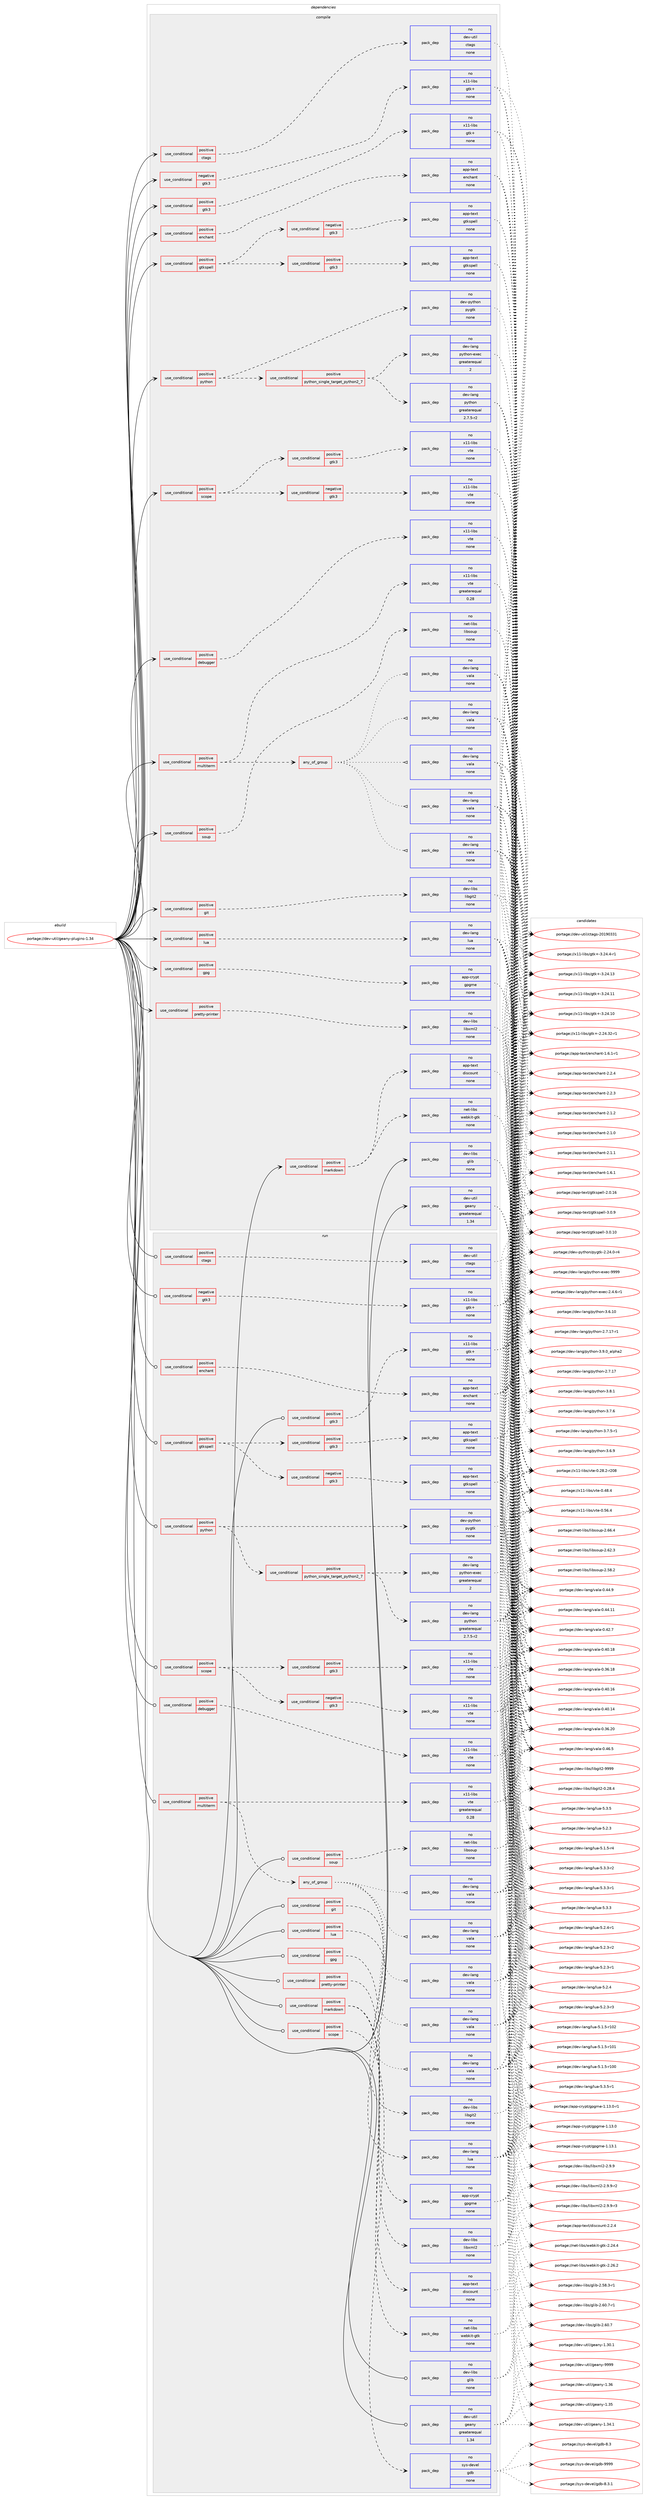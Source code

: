 digraph prolog {

# *************
# Graph options
# *************

newrank=true;
concentrate=true;
compound=true;
graph [rankdir=LR,fontname=Helvetica,fontsize=10,ranksep=1.5];#, ranksep=2.5, nodesep=0.2];
edge  [arrowhead=vee];
node  [fontname=Helvetica,fontsize=10];

# **********
# The ebuild
# **********

subgraph cluster_leftcol {
color=gray;
label=<<i>ebuild</i>>;
id [label="portage://dev-util/geany-plugins-1.34", color=red, width=4, href="../dev-util/geany-plugins-1.34.svg"];
}

# ****************
# The dependencies
# ****************

subgraph cluster_midcol {
color=gray;
label=<<i>dependencies</i>>;
subgraph cluster_compile {
fillcolor="#eeeeee";
style=filled;
label=<<i>compile</i>>;
subgraph cond62519 {
dependency301753 [label=<<TABLE BORDER="0" CELLBORDER="1" CELLSPACING="0" CELLPADDING="4"><TR><TD ROWSPAN="3" CELLPADDING="10">use_conditional</TD></TR><TR><TD>negative</TD></TR><TR><TD>gtk3</TD></TR></TABLE>>, shape=none, color=red];
subgraph pack234590 {
dependency301754 [label=<<TABLE BORDER="0" CELLBORDER="1" CELLSPACING="0" CELLPADDING="4" WIDTH="220"><TR><TD ROWSPAN="6" CELLPADDING="30">pack_dep</TD></TR><TR><TD WIDTH="110">no</TD></TR><TR><TD>x11-libs</TD></TR><TR><TD>gtk+</TD></TR><TR><TD>none</TD></TR><TR><TD></TD></TR></TABLE>>, shape=none, color=blue];
}
dependency301753:e -> dependency301754:w [weight=20,style="dashed",arrowhead="vee"];
}
id:e -> dependency301753:w [weight=20,style="solid",arrowhead="vee"];
subgraph cond62520 {
dependency301755 [label=<<TABLE BORDER="0" CELLBORDER="1" CELLSPACING="0" CELLPADDING="4"><TR><TD ROWSPAN="3" CELLPADDING="10">use_conditional</TD></TR><TR><TD>positive</TD></TR><TR><TD>ctags</TD></TR></TABLE>>, shape=none, color=red];
subgraph pack234591 {
dependency301756 [label=<<TABLE BORDER="0" CELLBORDER="1" CELLSPACING="0" CELLPADDING="4" WIDTH="220"><TR><TD ROWSPAN="6" CELLPADDING="30">pack_dep</TD></TR><TR><TD WIDTH="110">no</TD></TR><TR><TD>dev-util</TD></TR><TR><TD>ctags</TD></TR><TR><TD>none</TD></TR><TR><TD></TD></TR></TABLE>>, shape=none, color=blue];
}
dependency301755:e -> dependency301756:w [weight=20,style="dashed",arrowhead="vee"];
}
id:e -> dependency301755:w [weight=20,style="solid",arrowhead="vee"];
subgraph cond62521 {
dependency301757 [label=<<TABLE BORDER="0" CELLBORDER="1" CELLSPACING="0" CELLPADDING="4"><TR><TD ROWSPAN="3" CELLPADDING="10">use_conditional</TD></TR><TR><TD>positive</TD></TR><TR><TD>debugger</TD></TR></TABLE>>, shape=none, color=red];
subgraph pack234592 {
dependency301758 [label=<<TABLE BORDER="0" CELLBORDER="1" CELLSPACING="0" CELLPADDING="4" WIDTH="220"><TR><TD ROWSPAN="6" CELLPADDING="30">pack_dep</TD></TR><TR><TD WIDTH="110">no</TD></TR><TR><TD>x11-libs</TD></TR><TR><TD>vte</TD></TR><TR><TD>none</TD></TR><TR><TD></TD></TR></TABLE>>, shape=none, color=blue];
}
dependency301757:e -> dependency301758:w [weight=20,style="dashed",arrowhead="vee"];
}
id:e -> dependency301757:w [weight=20,style="solid",arrowhead="vee"];
subgraph cond62522 {
dependency301759 [label=<<TABLE BORDER="0" CELLBORDER="1" CELLSPACING="0" CELLPADDING="4"><TR><TD ROWSPAN="3" CELLPADDING="10">use_conditional</TD></TR><TR><TD>positive</TD></TR><TR><TD>enchant</TD></TR></TABLE>>, shape=none, color=red];
subgraph pack234593 {
dependency301760 [label=<<TABLE BORDER="0" CELLBORDER="1" CELLSPACING="0" CELLPADDING="4" WIDTH="220"><TR><TD ROWSPAN="6" CELLPADDING="30">pack_dep</TD></TR><TR><TD WIDTH="110">no</TD></TR><TR><TD>app-text</TD></TR><TR><TD>enchant</TD></TR><TR><TD>none</TD></TR><TR><TD></TD></TR></TABLE>>, shape=none, color=blue];
}
dependency301759:e -> dependency301760:w [weight=20,style="dashed",arrowhead="vee"];
}
id:e -> dependency301759:w [weight=20,style="solid",arrowhead="vee"];
subgraph cond62523 {
dependency301761 [label=<<TABLE BORDER="0" CELLBORDER="1" CELLSPACING="0" CELLPADDING="4"><TR><TD ROWSPAN="3" CELLPADDING="10">use_conditional</TD></TR><TR><TD>positive</TD></TR><TR><TD>git</TD></TR></TABLE>>, shape=none, color=red];
subgraph pack234594 {
dependency301762 [label=<<TABLE BORDER="0" CELLBORDER="1" CELLSPACING="0" CELLPADDING="4" WIDTH="220"><TR><TD ROWSPAN="6" CELLPADDING="30">pack_dep</TD></TR><TR><TD WIDTH="110">no</TD></TR><TR><TD>dev-libs</TD></TR><TR><TD>libgit2</TD></TR><TR><TD>none</TD></TR><TR><TD></TD></TR></TABLE>>, shape=none, color=blue];
}
dependency301761:e -> dependency301762:w [weight=20,style="dashed",arrowhead="vee"];
}
id:e -> dependency301761:w [weight=20,style="solid",arrowhead="vee"];
subgraph cond62524 {
dependency301763 [label=<<TABLE BORDER="0" CELLBORDER="1" CELLSPACING="0" CELLPADDING="4"><TR><TD ROWSPAN="3" CELLPADDING="10">use_conditional</TD></TR><TR><TD>positive</TD></TR><TR><TD>gpg</TD></TR></TABLE>>, shape=none, color=red];
subgraph pack234595 {
dependency301764 [label=<<TABLE BORDER="0" CELLBORDER="1" CELLSPACING="0" CELLPADDING="4" WIDTH="220"><TR><TD ROWSPAN="6" CELLPADDING="30">pack_dep</TD></TR><TR><TD WIDTH="110">no</TD></TR><TR><TD>app-crypt</TD></TR><TR><TD>gpgme</TD></TR><TR><TD>none</TD></TR><TR><TD></TD></TR></TABLE>>, shape=none, color=blue];
}
dependency301763:e -> dependency301764:w [weight=20,style="dashed",arrowhead="vee"];
}
id:e -> dependency301763:w [weight=20,style="solid",arrowhead="vee"];
subgraph cond62525 {
dependency301765 [label=<<TABLE BORDER="0" CELLBORDER="1" CELLSPACING="0" CELLPADDING="4"><TR><TD ROWSPAN="3" CELLPADDING="10">use_conditional</TD></TR><TR><TD>positive</TD></TR><TR><TD>gtk3</TD></TR></TABLE>>, shape=none, color=red];
subgraph pack234596 {
dependency301766 [label=<<TABLE BORDER="0" CELLBORDER="1" CELLSPACING="0" CELLPADDING="4" WIDTH="220"><TR><TD ROWSPAN="6" CELLPADDING="30">pack_dep</TD></TR><TR><TD WIDTH="110">no</TD></TR><TR><TD>x11-libs</TD></TR><TR><TD>gtk+</TD></TR><TR><TD>none</TD></TR><TR><TD></TD></TR></TABLE>>, shape=none, color=blue];
}
dependency301765:e -> dependency301766:w [weight=20,style="dashed",arrowhead="vee"];
}
id:e -> dependency301765:w [weight=20,style="solid",arrowhead="vee"];
subgraph cond62526 {
dependency301767 [label=<<TABLE BORDER="0" CELLBORDER="1" CELLSPACING="0" CELLPADDING="4"><TR><TD ROWSPAN="3" CELLPADDING="10">use_conditional</TD></TR><TR><TD>positive</TD></TR><TR><TD>gtkspell</TD></TR></TABLE>>, shape=none, color=red];
subgraph cond62527 {
dependency301768 [label=<<TABLE BORDER="0" CELLBORDER="1" CELLSPACING="0" CELLPADDING="4"><TR><TD ROWSPAN="3" CELLPADDING="10">use_conditional</TD></TR><TR><TD>positive</TD></TR><TR><TD>gtk3</TD></TR></TABLE>>, shape=none, color=red];
subgraph pack234597 {
dependency301769 [label=<<TABLE BORDER="0" CELLBORDER="1" CELLSPACING="0" CELLPADDING="4" WIDTH="220"><TR><TD ROWSPAN="6" CELLPADDING="30">pack_dep</TD></TR><TR><TD WIDTH="110">no</TD></TR><TR><TD>app-text</TD></TR><TR><TD>gtkspell</TD></TR><TR><TD>none</TD></TR><TR><TD></TD></TR></TABLE>>, shape=none, color=blue];
}
dependency301768:e -> dependency301769:w [weight=20,style="dashed",arrowhead="vee"];
}
dependency301767:e -> dependency301768:w [weight=20,style="dashed",arrowhead="vee"];
subgraph cond62528 {
dependency301770 [label=<<TABLE BORDER="0" CELLBORDER="1" CELLSPACING="0" CELLPADDING="4"><TR><TD ROWSPAN="3" CELLPADDING="10">use_conditional</TD></TR><TR><TD>negative</TD></TR><TR><TD>gtk3</TD></TR></TABLE>>, shape=none, color=red];
subgraph pack234598 {
dependency301771 [label=<<TABLE BORDER="0" CELLBORDER="1" CELLSPACING="0" CELLPADDING="4" WIDTH="220"><TR><TD ROWSPAN="6" CELLPADDING="30">pack_dep</TD></TR><TR><TD WIDTH="110">no</TD></TR><TR><TD>app-text</TD></TR><TR><TD>gtkspell</TD></TR><TR><TD>none</TD></TR><TR><TD></TD></TR></TABLE>>, shape=none, color=blue];
}
dependency301770:e -> dependency301771:w [weight=20,style="dashed",arrowhead="vee"];
}
dependency301767:e -> dependency301770:w [weight=20,style="dashed",arrowhead="vee"];
}
id:e -> dependency301767:w [weight=20,style="solid",arrowhead="vee"];
subgraph cond62529 {
dependency301772 [label=<<TABLE BORDER="0" CELLBORDER="1" CELLSPACING="0" CELLPADDING="4"><TR><TD ROWSPAN="3" CELLPADDING="10">use_conditional</TD></TR><TR><TD>positive</TD></TR><TR><TD>lua</TD></TR></TABLE>>, shape=none, color=red];
subgraph pack234599 {
dependency301773 [label=<<TABLE BORDER="0" CELLBORDER="1" CELLSPACING="0" CELLPADDING="4" WIDTH="220"><TR><TD ROWSPAN="6" CELLPADDING="30">pack_dep</TD></TR><TR><TD WIDTH="110">no</TD></TR><TR><TD>dev-lang</TD></TR><TR><TD>lua</TD></TR><TR><TD>none</TD></TR><TR><TD></TD></TR></TABLE>>, shape=none, color=blue];
}
dependency301772:e -> dependency301773:w [weight=20,style="dashed",arrowhead="vee"];
}
id:e -> dependency301772:w [weight=20,style="solid",arrowhead="vee"];
subgraph cond62530 {
dependency301774 [label=<<TABLE BORDER="0" CELLBORDER="1" CELLSPACING="0" CELLPADDING="4"><TR><TD ROWSPAN="3" CELLPADDING="10">use_conditional</TD></TR><TR><TD>positive</TD></TR><TR><TD>markdown</TD></TR></TABLE>>, shape=none, color=red];
subgraph pack234600 {
dependency301775 [label=<<TABLE BORDER="0" CELLBORDER="1" CELLSPACING="0" CELLPADDING="4" WIDTH="220"><TR><TD ROWSPAN="6" CELLPADDING="30">pack_dep</TD></TR><TR><TD WIDTH="110">no</TD></TR><TR><TD>app-text</TD></TR><TR><TD>discount</TD></TR><TR><TD>none</TD></TR><TR><TD></TD></TR></TABLE>>, shape=none, color=blue];
}
dependency301774:e -> dependency301775:w [weight=20,style="dashed",arrowhead="vee"];
subgraph pack234601 {
dependency301776 [label=<<TABLE BORDER="0" CELLBORDER="1" CELLSPACING="0" CELLPADDING="4" WIDTH="220"><TR><TD ROWSPAN="6" CELLPADDING="30">pack_dep</TD></TR><TR><TD WIDTH="110">no</TD></TR><TR><TD>net-libs</TD></TR><TR><TD>webkit-gtk</TD></TR><TR><TD>none</TD></TR><TR><TD></TD></TR></TABLE>>, shape=none, color=blue];
}
dependency301774:e -> dependency301776:w [weight=20,style="dashed",arrowhead="vee"];
}
id:e -> dependency301774:w [weight=20,style="solid",arrowhead="vee"];
subgraph cond62531 {
dependency301777 [label=<<TABLE BORDER="0" CELLBORDER="1" CELLSPACING="0" CELLPADDING="4"><TR><TD ROWSPAN="3" CELLPADDING="10">use_conditional</TD></TR><TR><TD>positive</TD></TR><TR><TD>multiterm</TD></TR></TABLE>>, shape=none, color=red];
subgraph any4441 {
dependency301778 [label=<<TABLE BORDER="0" CELLBORDER="1" CELLSPACING="0" CELLPADDING="4"><TR><TD CELLPADDING="10">any_of_group</TD></TR></TABLE>>, shape=none, color=red];subgraph pack234602 {
dependency301779 [label=<<TABLE BORDER="0" CELLBORDER="1" CELLSPACING="0" CELLPADDING="4" WIDTH="220"><TR><TD ROWSPAN="6" CELLPADDING="30">pack_dep</TD></TR><TR><TD WIDTH="110">no</TD></TR><TR><TD>dev-lang</TD></TR><TR><TD>vala</TD></TR><TR><TD>none</TD></TR><TR><TD></TD></TR></TABLE>>, shape=none, color=blue];
}
dependency301778:e -> dependency301779:w [weight=20,style="dotted",arrowhead="oinv"];
subgraph pack234603 {
dependency301780 [label=<<TABLE BORDER="0" CELLBORDER="1" CELLSPACING="0" CELLPADDING="4" WIDTH="220"><TR><TD ROWSPAN="6" CELLPADDING="30">pack_dep</TD></TR><TR><TD WIDTH="110">no</TD></TR><TR><TD>dev-lang</TD></TR><TR><TD>vala</TD></TR><TR><TD>none</TD></TR><TR><TD></TD></TR></TABLE>>, shape=none, color=blue];
}
dependency301778:e -> dependency301780:w [weight=20,style="dotted",arrowhead="oinv"];
subgraph pack234604 {
dependency301781 [label=<<TABLE BORDER="0" CELLBORDER="1" CELLSPACING="0" CELLPADDING="4" WIDTH="220"><TR><TD ROWSPAN="6" CELLPADDING="30">pack_dep</TD></TR><TR><TD WIDTH="110">no</TD></TR><TR><TD>dev-lang</TD></TR><TR><TD>vala</TD></TR><TR><TD>none</TD></TR><TR><TD></TD></TR></TABLE>>, shape=none, color=blue];
}
dependency301778:e -> dependency301781:w [weight=20,style="dotted",arrowhead="oinv"];
subgraph pack234605 {
dependency301782 [label=<<TABLE BORDER="0" CELLBORDER="1" CELLSPACING="0" CELLPADDING="4" WIDTH="220"><TR><TD ROWSPAN="6" CELLPADDING="30">pack_dep</TD></TR><TR><TD WIDTH="110">no</TD></TR><TR><TD>dev-lang</TD></TR><TR><TD>vala</TD></TR><TR><TD>none</TD></TR><TR><TD></TD></TR></TABLE>>, shape=none, color=blue];
}
dependency301778:e -> dependency301782:w [weight=20,style="dotted",arrowhead="oinv"];
subgraph pack234606 {
dependency301783 [label=<<TABLE BORDER="0" CELLBORDER="1" CELLSPACING="0" CELLPADDING="4" WIDTH="220"><TR><TD ROWSPAN="6" CELLPADDING="30">pack_dep</TD></TR><TR><TD WIDTH="110">no</TD></TR><TR><TD>dev-lang</TD></TR><TR><TD>vala</TD></TR><TR><TD>none</TD></TR><TR><TD></TD></TR></TABLE>>, shape=none, color=blue];
}
dependency301778:e -> dependency301783:w [weight=20,style="dotted",arrowhead="oinv"];
}
dependency301777:e -> dependency301778:w [weight=20,style="dashed",arrowhead="vee"];
subgraph pack234607 {
dependency301784 [label=<<TABLE BORDER="0" CELLBORDER="1" CELLSPACING="0" CELLPADDING="4" WIDTH="220"><TR><TD ROWSPAN="6" CELLPADDING="30">pack_dep</TD></TR><TR><TD WIDTH="110">no</TD></TR><TR><TD>x11-libs</TD></TR><TR><TD>vte</TD></TR><TR><TD>greaterequal</TD></TR><TR><TD>0.28</TD></TR></TABLE>>, shape=none, color=blue];
}
dependency301777:e -> dependency301784:w [weight=20,style="dashed",arrowhead="vee"];
}
id:e -> dependency301777:w [weight=20,style="solid",arrowhead="vee"];
subgraph cond62532 {
dependency301785 [label=<<TABLE BORDER="0" CELLBORDER="1" CELLSPACING="0" CELLPADDING="4"><TR><TD ROWSPAN="3" CELLPADDING="10">use_conditional</TD></TR><TR><TD>positive</TD></TR><TR><TD>pretty-printer</TD></TR></TABLE>>, shape=none, color=red];
subgraph pack234608 {
dependency301786 [label=<<TABLE BORDER="0" CELLBORDER="1" CELLSPACING="0" CELLPADDING="4" WIDTH="220"><TR><TD ROWSPAN="6" CELLPADDING="30">pack_dep</TD></TR><TR><TD WIDTH="110">no</TD></TR><TR><TD>dev-libs</TD></TR><TR><TD>libxml2</TD></TR><TR><TD>none</TD></TR><TR><TD></TD></TR></TABLE>>, shape=none, color=blue];
}
dependency301785:e -> dependency301786:w [weight=20,style="dashed",arrowhead="vee"];
}
id:e -> dependency301785:w [weight=20,style="solid",arrowhead="vee"];
subgraph cond62533 {
dependency301787 [label=<<TABLE BORDER="0" CELLBORDER="1" CELLSPACING="0" CELLPADDING="4"><TR><TD ROWSPAN="3" CELLPADDING="10">use_conditional</TD></TR><TR><TD>positive</TD></TR><TR><TD>python</TD></TR></TABLE>>, shape=none, color=red];
subgraph pack234609 {
dependency301788 [label=<<TABLE BORDER="0" CELLBORDER="1" CELLSPACING="0" CELLPADDING="4" WIDTH="220"><TR><TD ROWSPAN="6" CELLPADDING="30">pack_dep</TD></TR><TR><TD WIDTH="110">no</TD></TR><TR><TD>dev-python</TD></TR><TR><TD>pygtk</TD></TR><TR><TD>none</TD></TR><TR><TD></TD></TR></TABLE>>, shape=none, color=blue];
}
dependency301787:e -> dependency301788:w [weight=20,style="dashed",arrowhead="vee"];
subgraph cond62534 {
dependency301789 [label=<<TABLE BORDER="0" CELLBORDER="1" CELLSPACING="0" CELLPADDING="4"><TR><TD ROWSPAN="3" CELLPADDING="10">use_conditional</TD></TR><TR><TD>positive</TD></TR><TR><TD>python_single_target_python2_7</TD></TR></TABLE>>, shape=none, color=red];
subgraph pack234610 {
dependency301790 [label=<<TABLE BORDER="0" CELLBORDER="1" CELLSPACING="0" CELLPADDING="4" WIDTH="220"><TR><TD ROWSPAN="6" CELLPADDING="30">pack_dep</TD></TR><TR><TD WIDTH="110">no</TD></TR><TR><TD>dev-lang</TD></TR><TR><TD>python</TD></TR><TR><TD>greaterequal</TD></TR><TR><TD>2.7.5-r2</TD></TR></TABLE>>, shape=none, color=blue];
}
dependency301789:e -> dependency301790:w [weight=20,style="dashed",arrowhead="vee"];
subgraph pack234611 {
dependency301791 [label=<<TABLE BORDER="0" CELLBORDER="1" CELLSPACING="0" CELLPADDING="4" WIDTH="220"><TR><TD ROWSPAN="6" CELLPADDING="30">pack_dep</TD></TR><TR><TD WIDTH="110">no</TD></TR><TR><TD>dev-lang</TD></TR><TR><TD>python-exec</TD></TR><TR><TD>greaterequal</TD></TR><TR><TD>2</TD></TR></TABLE>>, shape=none, color=blue];
}
dependency301789:e -> dependency301791:w [weight=20,style="dashed",arrowhead="vee"];
}
dependency301787:e -> dependency301789:w [weight=20,style="dashed",arrowhead="vee"];
}
id:e -> dependency301787:w [weight=20,style="solid",arrowhead="vee"];
subgraph cond62535 {
dependency301792 [label=<<TABLE BORDER="0" CELLBORDER="1" CELLSPACING="0" CELLPADDING="4"><TR><TD ROWSPAN="3" CELLPADDING="10">use_conditional</TD></TR><TR><TD>positive</TD></TR><TR><TD>scope</TD></TR></TABLE>>, shape=none, color=red];
subgraph cond62536 {
dependency301793 [label=<<TABLE BORDER="0" CELLBORDER="1" CELLSPACING="0" CELLPADDING="4"><TR><TD ROWSPAN="3" CELLPADDING="10">use_conditional</TD></TR><TR><TD>positive</TD></TR><TR><TD>gtk3</TD></TR></TABLE>>, shape=none, color=red];
subgraph pack234612 {
dependency301794 [label=<<TABLE BORDER="0" CELLBORDER="1" CELLSPACING="0" CELLPADDING="4" WIDTH="220"><TR><TD ROWSPAN="6" CELLPADDING="30">pack_dep</TD></TR><TR><TD WIDTH="110">no</TD></TR><TR><TD>x11-libs</TD></TR><TR><TD>vte</TD></TR><TR><TD>none</TD></TR><TR><TD></TD></TR></TABLE>>, shape=none, color=blue];
}
dependency301793:e -> dependency301794:w [weight=20,style="dashed",arrowhead="vee"];
}
dependency301792:e -> dependency301793:w [weight=20,style="dashed",arrowhead="vee"];
subgraph cond62537 {
dependency301795 [label=<<TABLE BORDER="0" CELLBORDER="1" CELLSPACING="0" CELLPADDING="4"><TR><TD ROWSPAN="3" CELLPADDING="10">use_conditional</TD></TR><TR><TD>negative</TD></TR><TR><TD>gtk3</TD></TR></TABLE>>, shape=none, color=red];
subgraph pack234613 {
dependency301796 [label=<<TABLE BORDER="0" CELLBORDER="1" CELLSPACING="0" CELLPADDING="4" WIDTH="220"><TR><TD ROWSPAN="6" CELLPADDING="30">pack_dep</TD></TR><TR><TD WIDTH="110">no</TD></TR><TR><TD>x11-libs</TD></TR><TR><TD>vte</TD></TR><TR><TD>none</TD></TR><TR><TD></TD></TR></TABLE>>, shape=none, color=blue];
}
dependency301795:e -> dependency301796:w [weight=20,style="dashed",arrowhead="vee"];
}
dependency301792:e -> dependency301795:w [weight=20,style="dashed",arrowhead="vee"];
}
id:e -> dependency301792:w [weight=20,style="solid",arrowhead="vee"];
subgraph cond62538 {
dependency301797 [label=<<TABLE BORDER="0" CELLBORDER="1" CELLSPACING="0" CELLPADDING="4"><TR><TD ROWSPAN="3" CELLPADDING="10">use_conditional</TD></TR><TR><TD>positive</TD></TR><TR><TD>soup</TD></TR></TABLE>>, shape=none, color=red];
subgraph pack234614 {
dependency301798 [label=<<TABLE BORDER="0" CELLBORDER="1" CELLSPACING="0" CELLPADDING="4" WIDTH="220"><TR><TD ROWSPAN="6" CELLPADDING="30">pack_dep</TD></TR><TR><TD WIDTH="110">no</TD></TR><TR><TD>net-libs</TD></TR><TR><TD>libsoup</TD></TR><TR><TD>none</TD></TR><TR><TD></TD></TR></TABLE>>, shape=none, color=blue];
}
dependency301797:e -> dependency301798:w [weight=20,style="dashed",arrowhead="vee"];
}
id:e -> dependency301797:w [weight=20,style="solid",arrowhead="vee"];
subgraph pack234615 {
dependency301799 [label=<<TABLE BORDER="0" CELLBORDER="1" CELLSPACING="0" CELLPADDING="4" WIDTH="220"><TR><TD ROWSPAN="6" CELLPADDING="30">pack_dep</TD></TR><TR><TD WIDTH="110">no</TD></TR><TR><TD>dev-libs</TD></TR><TR><TD>glib</TD></TR><TR><TD>none</TD></TR><TR><TD></TD></TR></TABLE>>, shape=none, color=blue];
}
id:e -> dependency301799:w [weight=20,style="solid",arrowhead="vee"];
subgraph pack234616 {
dependency301800 [label=<<TABLE BORDER="0" CELLBORDER="1" CELLSPACING="0" CELLPADDING="4" WIDTH="220"><TR><TD ROWSPAN="6" CELLPADDING="30">pack_dep</TD></TR><TR><TD WIDTH="110">no</TD></TR><TR><TD>dev-util</TD></TR><TR><TD>geany</TD></TR><TR><TD>greaterequal</TD></TR><TR><TD>1.34</TD></TR></TABLE>>, shape=none, color=blue];
}
id:e -> dependency301800:w [weight=20,style="solid",arrowhead="vee"];
}
subgraph cluster_compileandrun {
fillcolor="#eeeeee";
style=filled;
label=<<i>compile and run</i>>;
}
subgraph cluster_run {
fillcolor="#eeeeee";
style=filled;
label=<<i>run</i>>;
subgraph cond62539 {
dependency301801 [label=<<TABLE BORDER="0" CELLBORDER="1" CELLSPACING="0" CELLPADDING="4"><TR><TD ROWSPAN="3" CELLPADDING="10">use_conditional</TD></TR><TR><TD>negative</TD></TR><TR><TD>gtk3</TD></TR></TABLE>>, shape=none, color=red];
subgraph pack234617 {
dependency301802 [label=<<TABLE BORDER="0" CELLBORDER="1" CELLSPACING="0" CELLPADDING="4" WIDTH="220"><TR><TD ROWSPAN="6" CELLPADDING="30">pack_dep</TD></TR><TR><TD WIDTH="110">no</TD></TR><TR><TD>x11-libs</TD></TR><TR><TD>gtk+</TD></TR><TR><TD>none</TD></TR><TR><TD></TD></TR></TABLE>>, shape=none, color=blue];
}
dependency301801:e -> dependency301802:w [weight=20,style="dashed",arrowhead="vee"];
}
id:e -> dependency301801:w [weight=20,style="solid",arrowhead="odot"];
subgraph cond62540 {
dependency301803 [label=<<TABLE BORDER="0" CELLBORDER="1" CELLSPACING="0" CELLPADDING="4"><TR><TD ROWSPAN="3" CELLPADDING="10">use_conditional</TD></TR><TR><TD>positive</TD></TR><TR><TD>ctags</TD></TR></TABLE>>, shape=none, color=red];
subgraph pack234618 {
dependency301804 [label=<<TABLE BORDER="0" CELLBORDER="1" CELLSPACING="0" CELLPADDING="4" WIDTH="220"><TR><TD ROWSPAN="6" CELLPADDING="30">pack_dep</TD></TR><TR><TD WIDTH="110">no</TD></TR><TR><TD>dev-util</TD></TR><TR><TD>ctags</TD></TR><TR><TD>none</TD></TR><TR><TD></TD></TR></TABLE>>, shape=none, color=blue];
}
dependency301803:e -> dependency301804:w [weight=20,style="dashed",arrowhead="vee"];
}
id:e -> dependency301803:w [weight=20,style="solid",arrowhead="odot"];
subgraph cond62541 {
dependency301805 [label=<<TABLE BORDER="0" CELLBORDER="1" CELLSPACING="0" CELLPADDING="4"><TR><TD ROWSPAN="3" CELLPADDING="10">use_conditional</TD></TR><TR><TD>positive</TD></TR><TR><TD>debugger</TD></TR></TABLE>>, shape=none, color=red];
subgraph pack234619 {
dependency301806 [label=<<TABLE BORDER="0" CELLBORDER="1" CELLSPACING="0" CELLPADDING="4" WIDTH="220"><TR><TD ROWSPAN="6" CELLPADDING="30">pack_dep</TD></TR><TR><TD WIDTH="110">no</TD></TR><TR><TD>x11-libs</TD></TR><TR><TD>vte</TD></TR><TR><TD>none</TD></TR><TR><TD></TD></TR></TABLE>>, shape=none, color=blue];
}
dependency301805:e -> dependency301806:w [weight=20,style="dashed",arrowhead="vee"];
}
id:e -> dependency301805:w [weight=20,style="solid",arrowhead="odot"];
subgraph cond62542 {
dependency301807 [label=<<TABLE BORDER="0" CELLBORDER="1" CELLSPACING="0" CELLPADDING="4"><TR><TD ROWSPAN="3" CELLPADDING="10">use_conditional</TD></TR><TR><TD>positive</TD></TR><TR><TD>enchant</TD></TR></TABLE>>, shape=none, color=red];
subgraph pack234620 {
dependency301808 [label=<<TABLE BORDER="0" CELLBORDER="1" CELLSPACING="0" CELLPADDING="4" WIDTH="220"><TR><TD ROWSPAN="6" CELLPADDING="30">pack_dep</TD></TR><TR><TD WIDTH="110">no</TD></TR><TR><TD>app-text</TD></TR><TR><TD>enchant</TD></TR><TR><TD>none</TD></TR><TR><TD></TD></TR></TABLE>>, shape=none, color=blue];
}
dependency301807:e -> dependency301808:w [weight=20,style="dashed",arrowhead="vee"];
}
id:e -> dependency301807:w [weight=20,style="solid",arrowhead="odot"];
subgraph cond62543 {
dependency301809 [label=<<TABLE BORDER="0" CELLBORDER="1" CELLSPACING="0" CELLPADDING="4"><TR><TD ROWSPAN="3" CELLPADDING="10">use_conditional</TD></TR><TR><TD>positive</TD></TR><TR><TD>git</TD></TR></TABLE>>, shape=none, color=red];
subgraph pack234621 {
dependency301810 [label=<<TABLE BORDER="0" CELLBORDER="1" CELLSPACING="0" CELLPADDING="4" WIDTH="220"><TR><TD ROWSPAN="6" CELLPADDING="30">pack_dep</TD></TR><TR><TD WIDTH="110">no</TD></TR><TR><TD>dev-libs</TD></TR><TR><TD>libgit2</TD></TR><TR><TD>none</TD></TR><TR><TD></TD></TR></TABLE>>, shape=none, color=blue];
}
dependency301809:e -> dependency301810:w [weight=20,style="dashed",arrowhead="vee"];
}
id:e -> dependency301809:w [weight=20,style="solid",arrowhead="odot"];
subgraph cond62544 {
dependency301811 [label=<<TABLE BORDER="0" CELLBORDER="1" CELLSPACING="0" CELLPADDING="4"><TR><TD ROWSPAN="3" CELLPADDING="10">use_conditional</TD></TR><TR><TD>positive</TD></TR><TR><TD>gpg</TD></TR></TABLE>>, shape=none, color=red];
subgraph pack234622 {
dependency301812 [label=<<TABLE BORDER="0" CELLBORDER="1" CELLSPACING="0" CELLPADDING="4" WIDTH="220"><TR><TD ROWSPAN="6" CELLPADDING="30">pack_dep</TD></TR><TR><TD WIDTH="110">no</TD></TR><TR><TD>app-crypt</TD></TR><TR><TD>gpgme</TD></TR><TR><TD>none</TD></TR><TR><TD></TD></TR></TABLE>>, shape=none, color=blue];
}
dependency301811:e -> dependency301812:w [weight=20,style="dashed",arrowhead="vee"];
}
id:e -> dependency301811:w [weight=20,style="solid",arrowhead="odot"];
subgraph cond62545 {
dependency301813 [label=<<TABLE BORDER="0" CELLBORDER="1" CELLSPACING="0" CELLPADDING="4"><TR><TD ROWSPAN="3" CELLPADDING="10">use_conditional</TD></TR><TR><TD>positive</TD></TR><TR><TD>gtk3</TD></TR></TABLE>>, shape=none, color=red];
subgraph pack234623 {
dependency301814 [label=<<TABLE BORDER="0" CELLBORDER="1" CELLSPACING="0" CELLPADDING="4" WIDTH="220"><TR><TD ROWSPAN="6" CELLPADDING="30">pack_dep</TD></TR><TR><TD WIDTH="110">no</TD></TR><TR><TD>x11-libs</TD></TR><TR><TD>gtk+</TD></TR><TR><TD>none</TD></TR><TR><TD></TD></TR></TABLE>>, shape=none, color=blue];
}
dependency301813:e -> dependency301814:w [weight=20,style="dashed",arrowhead="vee"];
}
id:e -> dependency301813:w [weight=20,style="solid",arrowhead="odot"];
subgraph cond62546 {
dependency301815 [label=<<TABLE BORDER="0" CELLBORDER="1" CELLSPACING="0" CELLPADDING="4"><TR><TD ROWSPAN="3" CELLPADDING="10">use_conditional</TD></TR><TR><TD>positive</TD></TR><TR><TD>gtkspell</TD></TR></TABLE>>, shape=none, color=red];
subgraph cond62547 {
dependency301816 [label=<<TABLE BORDER="0" CELLBORDER="1" CELLSPACING="0" CELLPADDING="4"><TR><TD ROWSPAN="3" CELLPADDING="10">use_conditional</TD></TR><TR><TD>positive</TD></TR><TR><TD>gtk3</TD></TR></TABLE>>, shape=none, color=red];
subgraph pack234624 {
dependency301817 [label=<<TABLE BORDER="0" CELLBORDER="1" CELLSPACING="0" CELLPADDING="4" WIDTH="220"><TR><TD ROWSPAN="6" CELLPADDING="30">pack_dep</TD></TR><TR><TD WIDTH="110">no</TD></TR><TR><TD>app-text</TD></TR><TR><TD>gtkspell</TD></TR><TR><TD>none</TD></TR><TR><TD></TD></TR></TABLE>>, shape=none, color=blue];
}
dependency301816:e -> dependency301817:w [weight=20,style="dashed",arrowhead="vee"];
}
dependency301815:e -> dependency301816:w [weight=20,style="dashed",arrowhead="vee"];
subgraph cond62548 {
dependency301818 [label=<<TABLE BORDER="0" CELLBORDER="1" CELLSPACING="0" CELLPADDING="4"><TR><TD ROWSPAN="3" CELLPADDING="10">use_conditional</TD></TR><TR><TD>negative</TD></TR><TR><TD>gtk3</TD></TR></TABLE>>, shape=none, color=red];
subgraph pack234625 {
dependency301819 [label=<<TABLE BORDER="0" CELLBORDER="1" CELLSPACING="0" CELLPADDING="4" WIDTH="220"><TR><TD ROWSPAN="6" CELLPADDING="30">pack_dep</TD></TR><TR><TD WIDTH="110">no</TD></TR><TR><TD>app-text</TD></TR><TR><TD>gtkspell</TD></TR><TR><TD>none</TD></TR><TR><TD></TD></TR></TABLE>>, shape=none, color=blue];
}
dependency301818:e -> dependency301819:w [weight=20,style="dashed",arrowhead="vee"];
}
dependency301815:e -> dependency301818:w [weight=20,style="dashed",arrowhead="vee"];
}
id:e -> dependency301815:w [weight=20,style="solid",arrowhead="odot"];
subgraph cond62549 {
dependency301820 [label=<<TABLE BORDER="0" CELLBORDER="1" CELLSPACING="0" CELLPADDING="4"><TR><TD ROWSPAN="3" CELLPADDING="10">use_conditional</TD></TR><TR><TD>positive</TD></TR><TR><TD>lua</TD></TR></TABLE>>, shape=none, color=red];
subgraph pack234626 {
dependency301821 [label=<<TABLE BORDER="0" CELLBORDER="1" CELLSPACING="0" CELLPADDING="4" WIDTH="220"><TR><TD ROWSPAN="6" CELLPADDING="30">pack_dep</TD></TR><TR><TD WIDTH="110">no</TD></TR><TR><TD>dev-lang</TD></TR><TR><TD>lua</TD></TR><TR><TD>none</TD></TR><TR><TD></TD></TR></TABLE>>, shape=none, color=blue];
}
dependency301820:e -> dependency301821:w [weight=20,style="dashed",arrowhead="vee"];
}
id:e -> dependency301820:w [weight=20,style="solid",arrowhead="odot"];
subgraph cond62550 {
dependency301822 [label=<<TABLE BORDER="0" CELLBORDER="1" CELLSPACING="0" CELLPADDING="4"><TR><TD ROWSPAN="3" CELLPADDING="10">use_conditional</TD></TR><TR><TD>positive</TD></TR><TR><TD>markdown</TD></TR></TABLE>>, shape=none, color=red];
subgraph pack234627 {
dependency301823 [label=<<TABLE BORDER="0" CELLBORDER="1" CELLSPACING="0" CELLPADDING="4" WIDTH="220"><TR><TD ROWSPAN="6" CELLPADDING="30">pack_dep</TD></TR><TR><TD WIDTH="110">no</TD></TR><TR><TD>app-text</TD></TR><TR><TD>discount</TD></TR><TR><TD>none</TD></TR><TR><TD></TD></TR></TABLE>>, shape=none, color=blue];
}
dependency301822:e -> dependency301823:w [weight=20,style="dashed",arrowhead="vee"];
subgraph pack234628 {
dependency301824 [label=<<TABLE BORDER="0" CELLBORDER="1" CELLSPACING="0" CELLPADDING="4" WIDTH="220"><TR><TD ROWSPAN="6" CELLPADDING="30">pack_dep</TD></TR><TR><TD WIDTH="110">no</TD></TR><TR><TD>net-libs</TD></TR><TR><TD>webkit-gtk</TD></TR><TR><TD>none</TD></TR><TR><TD></TD></TR></TABLE>>, shape=none, color=blue];
}
dependency301822:e -> dependency301824:w [weight=20,style="dashed",arrowhead="vee"];
}
id:e -> dependency301822:w [weight=20,style="solid",arrowhead="odot"];
subgraph cond62551 {
dependency301825 [label=<<TABLE BORDER="0" CELLBORDER="1" CELLSPACING="0" CELLPADDING="4"><TR><TD ROWSPAN="3" CELLPADDING="10">use_conditional</TD></TR><TR><TD>positive</TD></TR><TR><TD>multiterm</TD></TR></TABLE>>, shape=none, color=red];
subgraph any4442 {
dependency301826 [label=<<TABLE BORDER="0" CELLBORDER="1" CELLSPACING="0" CELLPADDING="4"><TR><TD CELLPADDING="10">any_of_group</TD></TR></TABLE>>, shape=none, color=red];subgraph pack234629 {
dependency301827 [label=<<TABLE BORDER="0" CELLBORDER="1" CELLSPACING="0" CELLPADDING="4" WIDTH="220"><TR><TD ROWSPAN="6" CELLPADDING="30">pack_dep</TD></TR><TR><TD WIDTH="110">no</TD></TR><TR><TD>dev-lang</TD></TR><TR><TD>vala</TD></TR><TR><TD>none</TD></TR><TR><TD></TD></TR></TABLE>>, shape=none, color=blue];
}
dependency301826:e -> dependency301827:w [weight=20,style="dotted",arrowhead="oinv"];
subgraph pack234630 {
dependency301828 [label=<<TABLE BORDER="0" CELLBORDER="1" CELLSPACING="0" CELLPADDING="4" WIDTH="220"><TR><TD ROWSPAN="6" CELLPADDING="30">pack_dep</TD></TR><TR><TD WIDTH="110">no</TD></TR><TR><TD>dev-lang</TD></TR><TR><TD>vala</TD></TR><TR><TD>none</TD></TR><TR><TD></TD></TR></TABLE>>, shape=none, color=blue];
}
dependency301826:e -> dependency301828:w [weight=20,style="dotted",arrowhead="oinv"];
subgraph pack234631 {
dependency301829 [label=<<TABLE BORDER="0" CELLBORDER="1" CELLSPACING="0" CELLPADDING="4" WIDTH="220"><TR><TD ROWSPAN="6" CELLPADDING="30">pack_dep</TD></TR><TR><TD WIDTH="110">no</TD></TR><TR><TD>dev-lang</TD></TR><TR><TD>vala</TD></TR><TR><TD>none</TD></TR><TR><TD></TD></TR></TABLE>>, shape=none, color=blue];
}
dependency301826:e -> dependency301829:w [weight=20,style="dotted",arrowhead="oinv"];
subgraph pack234632 {
dependency301830 [label=<<TABLE BORDER="0" CELLBORDER="1" CELLSPACING="0" CELLPADDING="4" WIDTH="220"><TR><TD ROWSPAN="6" CELLPADDING="30">pack_dep</TD></TR><TR><TD WIDTH="110">no</TD></TR><TR><TD>dev-lang</TD></TR><TR><TD>vala</TD></TR><TR><TD>none</TD></TR><TR><TD></TD></TR></TABLE>>, shape=none, color=blue];
}
dependency301826:e -> dependency301830:w [weight=20,style="dotted",arrowhead="oinv"];
subgraph pack234633 {
dependency301831 [label=<<TABLE BORDER="0" CELLBORDER="1" CELLSPACING="0" CELLPADDING="4" WIDTH="220"><TR><TD ROWSPAN="6" CELLPADDING="30">pack_dep</TD></TR><TR><TD WIDTH="110">no</TD></TR><TR><TD>dev-lang</TD></TR><TR><TD>vala</TD></TR><TR><TD>none</TD></TR><TR><TD></TD></TR></TABLE>>, shape=none, color=blue];
}
dependency301826:e -> dependency301831:w [weight=20,style="dotted",arrowhead="oinv"];
}
dependency301825:e -> dependency301826:w [weight=20,style="dashed",arrowhead="vee"];
subgraph pack234634 {
dependency301832 [label=<<TABLE BORDER="0" CELLBORDER="1" CELLSPACING="0" CELLPADDING="4" WIDTH="220"><TR><TD ROWSPAN="6" CELLPADDING="30">pack_dep</TD></TR><TR><TD WIDTH="110">no</TD></TR><TR><TD>x11-libs</TD></TR><TR><TD>vte</TD></TR><TR><TD>greaterequal</TD></TR><TR><TD>0.28</TD></TR></TABLE>>, shape=none, color=blue];
}
dependency301825:e -> dependency301832:w [weight=20,style="dashed",arrowhead="vee"];
}
id:e -> dependency301825:w [weight=20,style="solid",arrowhead="odot"];
subgraph cond62552 {
dependency301833 [label=<<TABLE BORDER="0" CELLBORDER="1" CELLSPACING="0" CELLPADDING="4"><TR><TD ROWSPAN="3" CELLPADDING="10">use_conditional</TD></TR><TR><TD>positive</TD></TR><TR><TD>pretty-printer</TD></TR></TABLE>>, shape=none, color=red];
subgraph pack234635 {
dependency301834 [label=<<TABLE BORDER="0" CELLBORDER="1" CELLSPACING="0" CELLPADDING="4" WIDTH="220"><TR><TD ROWSPAN="6" CELLPADDING="30">pack_dep</TD></TR><TR><TD WIDTH="110">no</TD></TR><TR><TD>dev-libs</TD></TR><TR><TD>libxml2</TD></TR><TR><TD>none</TD></TR><TR><TD></TD></TR></TABLE>>, shape=none, color=blue];
}
dependency301833:e -> dependency301834:w [weight=20,style="dashed",arrowhead="vee"];
}
id:e -> dependency301833:w [weight=20,style="solid",arrowhead="odot"];
subgraph cond62553 {
dependency301835 [label=<<TABLE BORDER="0" CELLBORDER="1" CELLSPACING="0" CELLPADDING="4"><TR><TD ROWSPAN="3" CELLPADDING="10">use_conditional</TD></TR><TR><TD>positive</TD></TR><TR><TD>python</TD></TR></TABLE>>, shape=none, color=red];
subgraph pack234636 {
dependency301836 [label=<<TABLE BORDER="0" CELLBORDER="1" CELLSPACING="0" CELLPADDING="4" WIDTH="220"><TR><TD ROWSPAN="6" CELLPADDING="30">pack_dep</TD></TR><TR><TD WIDTH="110">no</TD></TR><TR><TD>dev-python</TD></TR><TR><TD>pygtk</TD></TR><TR><TD>none</TD></TR><TR><TD></TD></TR></TABLE>>, shape=none, color=blue];
}
dependency301835:e -> dependency301836:w [weight=20,style="dashed",arrowhead="vee"];
subgraph cond62554 {
dependency301837 [label=<<TABLE BORDER="0" CELLBORDER="1" CELLSPACING="0" CELLPADDING="4"><TR><TD ROWSPAN="3" CELLPADDING="10">use_conditional</TD></TR><TR><TD>positive</TD></TR><TR><TD>python_single_target_python2_7</TD></TR></TABLE>>, shape=none, color=red];
subgraph pack234637 {
dependency301838 [label=<<TABLE BORDER="0" CELLBORDER="1" CELLSPACING="0" CELLPADDING="4" WIDTH="220"><TR><TD ROWSPAN="6" CELLPADDING="30">pack_dep</TD></TR><TR><TD WIDTH="110">no</TD></TR><TR><TD>dev-lang</TD></TR><TR><TD>python</TD></TR><TR><TD>greaterequal</TD></TR><TR><TD>2.7.5-r2</TD></TR></TABLE>>, shape=none, color=blue];
}
dependency301837:e -> dependency301838:w [weight=20,style="dashed",arrowhead="vee"];
subgraph pack234638 {
dependency301839 [label=<<TABLE BORDER="0" CELLBORDER="1" CELLSPACING="0" CELLPADDING="4" WIDTH="220"><TR><TD ROWSPAN="6" CELLPADDING="30">pack_dep</TD></TR><TR><TD WIDTH="110">no</TD></TR><TR><TD>dev-lang</TD></TR><TR><TD>python-exec</TD></TR><TR><TD>greaterequal</TD></TR><TR><TD>2</TD></TR></TABLE>>, shape=none, color=blue];
}
dependency301837:e -> dependency301839:w [weight=20,style="dashed",arrowhead="vee"];
}
dependency301835:e -> dependency301837:w [weight=20,style="dashed",arrowhead="vee"];
}
id:e -> dependency301835:w [weight=20,style="solid",arrowhead="odot"];
subgraph cond62555 {
dependency301840 [label=<<TABLE BORDER="0" CELLBORDER="1" CELLSPACING="0" CELLPADDING="4"><TR><TD ROWSPAN="3" CELLPADDING="10">use_conditional</TD></TR><TR><TD>positive</TD></TR><TR><TD>scope</TD></TR></TABLE>>, shape=none, color=red];
subgraph cond62556 {
dependency301841 [label=<<TABLE BORDER="0" CELLBORDER="1" CELLSPACING="0" CELLPADDING="4"><TR><TD ROWSPAN="3" CELLPADDING="10">use_conditional</TD></TR><TR><TD>positive</TD></TR><TR><TD>gtk3</TD></TR></TABLE>>, shape=none, color=red];
subgraph pack234639 {
dependency301842 [label=<<TABLE BORDER="0" CELLBORDER="1" CELLSPACING="0" CELLPADDING="4" WIDTH="220"><TR><TD ROWSPAN="6" CELLPADDING="30">pack_dep</TD></TR><TR><TD WIDTH="110">no</TD></TR><TR><TD>x11-libs</TD></TR><TR><TD>vte</TD></TR><TR><TD>none</TD></TR><TR><TD></TD></TR></TABLE>>, shape=none, color=blue];
}
dependency301841:e -> dependency301842:w [weight=20,style="dashed",arrowhead="vee"];
}
dependency301840:e -> dependency301841:w [weight=20,style="dashed",arrowhead="vee"];
subgraph cond62557 {
dependency301843 [label=<<TABLE BORDER="0" CELLBORDER="1" CELLSPACING="0" CELLPADDING="4"><TR><TD ROWSPAN="3" CELLPADDING="10">use_conditional</TD></TR><TR><TD>negative</TD></TR><TR><TD>gtk3</TD></TR></TABLE>>, shape=none, color=red];
subgraph pack234640 {
dependency301844 [label=<<TABLE BORDER="0" CELLBORDER="1" CELLSPACING="0" CELLPADDING="4" WIDTH="220"><TR><TD ROWSPAN="6" CELLPADDING="30">pack_dep</TD></TR><TR><TD WIDTH="110">no</TD></TR><TR><TD>x11-libs</TD></TR><TR><TD>vte</TD></TR><TR><TD>none</TD></TR><TR><TD></TD></TR></TABLE>>, shape=none, color=blue];
}
dependency301843:e -> dependency301844:w [weight=20,style="dashed",arrowhead="vee"];
}
dependency301840:e -> dependency301843:w [weight=20,style="dashed",arrowhead="vee"];
}
id:e -> dependency301840:w [weight=20,style="solid",arrowhead="odot"];
subgraph cond62558 {
dependency301845 [label=<<TABLE BORDER="0" CELLBORDER="1" CELLSPACING="0" CELLPADDING="4"><TR><TD ROWSPAN="3" CELLPADDING="10">use_conditional</TD></TR><TR><TD>positive</TD></TR><TR><TD>scope</TD></TR></TABLE>>, shape=none, color=red];
subgraph pack234641 {
dependency301846 [label=<<TABLE BORDER="0" CELLBORDER="1" CELLSPACING="0" CELLPADDING="4" WIDTH="220"><TR><TD ROWSPAN="6" CELLPADDING="30">pack_dep</TD></TR><TR><TD WIDTH="110">no</TD></TR><TR><TD>sys-devel</TD></TR><TR><TD>gdb</TD></TR><TR><TD>none</TD></TR><TR><TD></TD></TR></TABLE>>, shape=none, color=blue];
}
dependency301845:e -> dependency301846:w [weight=20,style="dashed",arrowhead="vee"];
}
id:e -> dependency301845:w [weight=20,style="solid",arrowhead="odot"];
subgraph cond62559 {
dependency301847 [label=<<TABLE BORDER="0" CELLBORDER="1" CELLSPACING="0" CELLPADDING="4"><TR><TD ROWSPAN="3" CELLPADDING="10">use_conditional</TD></TR><TR><TD>positive</TD></TR><TR><TD>soup</TD></TR></TABLE>>, shape=none, color=red];
subgraph pack234642 {
dependency301848 [label=<<TABLE BORDER="0" CELLBORDER="1" CELLSPACING="0" CELLPADDING="4" WIDTH="220"><TR><TD ROWSPAN="6" CELLPADDING="30">pack_dep</TD></TR><TR><TD WIDTH="110">no</TD></TR><TR><TD>net-libs</TD></TR><TR><TD>libsoup</TD></TR><TR><TD>none</TD></TR><TR><TD></TD></TR></TABLE>>, shape=none, color=blue];
}
dependency301847:e -> dependency301848:w [weight=20,style="dashed",arrowhead="vee"];
}
id:e -> dependency301847:w [weight=20,style="solid",arrowhead="odot"];
subgraph pack234643 {
dependency301849 [label=<<TABLE BORDER="0" CELLBORDER="1" CELLSPACING="0" CELLPADDING="4" WIDTH="220"><TR><TD ROWSPAN="6" CELLPADDING="30">pack_dep</TD></TR><TR><TD WIDTH="110">no</TD></TR><TR><TD>dev-libs</TD></TR><TR><TD>glib</TD></TR><TR><TD>none</TD></TR><TR><TD></TD></TR></TABLE>>, shape=none, color=blue];
}
id:e -> dependency301849:w [weight=20,style="solid",arrowhead="odot"];
subgraph pack234644 {
dependency301850 [label=<<TABLE BORDER="0" CELLBORDER="1" CELLSPACING="0" CELLPADDING="4" WIDTH="220"><TR><TD ROWSPAN="6" CELLPADDING="30">pack_dep</TD></TR><TR><TD WIDTH="110">no</TD></TR><TR><TD>dev-util</TD></TR><TR><TD>geany</TD></TR><TR><TD>greaterequal</TD></TR><TR><TD>1.34</TD></TR></TABLE>>, shape=none, color=blue];
}
id:e -> dependency301850:w [weight=20,style="solid",arrowhead="odot"];
}
}

# **************
# The candidates
# **************

subgraph cluster_choices {
rank=same;
color=gray;
label=<<i>candidates</i>>;

subgraph choice234590 {
color=black;
nodesep=1;
choice120494945108105981154710311610743455146505246524511449 [label="portage://x11-libs/gtk+-3.24.4-r1", color=red, width=4,href="../x11-libs/gtk+-3.24.4-r1.svg"];
choice1204949451081059811547103116107434551465052464951 [label="portage://x11-libs/gtk+-3.24.13", color=red, width=4,href="../x11-libs/gtk+-3.24.13.svg"];
choice1204949451081059811547103116107434551465052464949 [label="portage://x11-libs/gtk+-3.24.11", color=red, width=4,href="../x11-libs/gtk+-3.24.11.svg"];
choice1204949451081059811547103116107434551465052464948 [label="portage://x11-libs/gtk+-3.24.10", color=red, width=4,href="../x11-libs/gtk+-3.24.10.svg"];
choice12049494510810598115471031161074345504650524651504511449 [label="portage://x11-libs/gtk+-2.24.32-r1", color=red, width=4,href="../x11-libs/gtk+-2.24.32-r1.svg"];
dependency301754:e -> choice120494945108105981154710311610743455146505246524511449:w [style=dotted,weight="100"];
dependency301754:e -> choice1204949451081059811547103116107434551465052464951:w [style=dotted,weight="100"];
dependency301754:e -> choice1204949451081059811547103116107434551465052464949:w [style=dotted,weight="100"];
dependency301754:e -> choice1204949451081059811547103116107434551465052464948:w [style=dotted,weight="100"];
dependency301754:e -> choice12049494510810598115471031161074345504650524651504511449:w [style=dotted,weight="100"];
}
subgraph choice234591 {
color=black;
nodesep=1;
choice10010111845117116105108479911697103115455048495748515149 [label="portage://dev-util/ctags-20190331", color=red, width=4,href="../dev-util/ctags-20190331.svg"];
dependency301756:e -> choice10010111845117116105108479911697103115455048495748515149:w [style=dotted,weight="100"];
}
subgraph choice234592 {
color=black;
nodesep=1;
choice120494945108105981154711811610145484653544652 [label="portage://x11-libs/vte-0.56.4", color=red, width=4,href="../x11-libs/vte-0.56.4.svg"];
choice120494945108105981154711811610145484652564652 [label="portage://x11-libs/vte-0.48.4", color=red, width=4,href="../x11-libs/vte-0.48.4.svg"];
choice12049494510810598115471181161014548465056465045114504856 [label="portage://x11-libs/vte-0.28.2-r208", color=red, width=4,href="../x11-libs/vte-0.28.2-r208.svg"];
dependency301758:e -> choice120494945108105981154711811610145484653544652:w [style=dotted,weight="100"];
dependency301758:e -> choice120494945108105981154711811610145484652564652:w [style=dotted,weight="100"];
dependency301758:e -> choice12049494510810598115471181161014548465056465045114504856:w [style=dotted,weight="100"];
}
subgraph choice234593 {
color=black;
nodesep=1;
choice9711211245116101120116471011109910497110116455046504652 [label="portage://app-text/enchant-2.2.4", color=red, width=4,href="../app-text/enchant-2.2.4.svg"];
choice9711211245116101120116471011109910497110116455046504651 [label="portage://app-text/enchant-2.2.3", color=red, width=4,href="../app-text/enchant-2.2.3.svg"];
choice9711211245116101120116471011109910497110116455046494650 [label="portage://app-text/enchant-2.1.2", color=red, width=4,href="../app-text/enchant-2.1.2.svg"];
choice9711211245116101120116471011109910497110116455046494649 [label="portage://app-text/enchant-2.1.1", color=red, width=4,href="../app-text/enchant-2.1.1.svg"];
choice9711211245116101120116471011109910497110116455046494648 [label="portage://app-text/enchant-2.1.0", color=red, width=4,href="../app-text/enchant-2.1.0.svg"];
choice97112112451161011201164710111099104971101164549465446494511449 [label="portage://app-text/enchant-1.6.1-r1", color=red, width=4,href="../app-text/enchant-1.6.1-r1.svg"];
choice9711211245116101120116471011109910497110116454946544649 [label="portage://app-text/enchant-1.6.1", color=red, width=4,href="../app-text/enchant-1.6.1.svg"];
dependency301760:e -> choice9711211245116101120116471011109910497110116455046504652:w [style=dotted,weight="100"];
dependency301760:e -> choice9711211245116101120116471011109910497110116455046504651:w [style=dotted,weight="100"];
dependency301760:e -> choice9711211245116101120116471011109910497110116455046494650:w [style=dotted,weight="100"];
dependency301760:e -> choice9711211245116101120116471011109910497110116455046494649:w [style=dotted,weight="100"];
dependency301760:e -> choice9711211245116101120116471011109910497110116455046494648:w [style=dotted,weight="100"];
dependency301760:e -> choice97112112451161011201164710111099104971101164549465446494511449:w [style=dotted,weight="100"];
dependency301760:e -> choice9711211245116101120116471011109910497110116454946544649:w [style=dotted,weight="100"];
}
subgraph choice234594 {
color=black;
nodesep=1;
choice10010111845108105981154710810598103105116504557575757 [label="portage://dev-libs/libgit2-9999", color=red, width=4,href="../dev-libs/libgit2-9999.svg"];
choice100101118451081059811547108105981031051165045484650564652 [label="portage://dev-libs/libgit2-0.28.4", color=red, width=4,href="../dev-libs/libgit2-0.28.4.svg"];
dependency301762:e -> choice10010111845108105981154710810598103105116504557575757:w [style=dotted,weight="100"];
dependency301762:e -> choice100101118451081059811547108105981031051165045484650564652:w [style=dotted,weight="100"];
}
subgraph choice234595 {
color=black;
nodesep=1;
choice9711211245991141211121164710311210310910145494649514649 [label="portage://app-crypt/gpgme-1.13.1", color=red, width=4,href="../app-crypt/gpgme-1.13.1.svg"];
choice97112112459911412111211647103112103109101454946495146484511449 [label="portage://app-crypt/gpgme-1.13.0-r1", color=red, width=4,href="../app-crypt/gpgme-1.13.0-r1.svg"];
choice9711211245991141211121164710311210310910145494649514648 [label="portage://app-crypt/gpgme-1.13.0", color=red, width=4,href="../app-crypt/gpgme-1.13.0.svg"];
dependency301764:e -> choice9711211245991141211121164710311210310910145494649514649:w [style=dotted,weight="100"];
dependency301764:e -> choice97112112459911412111211647103112103109101454946495146484511449:w [style=dotted,weight="100"];
dependency301764:e -> choice9711211245991141211121164710311210310910145494649514648:w [style=dotted,weight="100"];
}
subgraph choice234596 {
color=black;
nodesep=1;
choice120494945108105981154710311610743455146505246524511449 [label="portage://x11-libs/gtk+-3.24.4-r1", color=red, width=4,href="../x11-libs/gtk+-3.24.4-r1.svg"];
choice1204949451081059811547103116107434551465052464951 [label="portage://x11-libs/gtk+-3.24.13", color=red, width=4,href="../x11-libs/gtk+-3.24.13.svg"];
choice1204949451081059811547103116107434551465052464949 [label="portage://x11-libs/gtk+-3.24.11", color=red, width=4,href="../x11-libs/gtk+-3.24.11.svg"];
choice1204949451081059811547103116107434551465052464948 [label="portage://x11-libs/gtk+-3.24.10", color=red, width=4,href="../x11-libs/gtk+-3.24.10.svg"];
choice12049494510810598115471031161074345504650524651504511449 [label="portage://x11-libs/gtk+-2.24.32-r1", color=red, width=4,href="../x11-libs/gtk+-2.24.32-r1.svg"];
dependency301766:e -> choice120494945108105981154710311610743455146505246524511449:w [style=dotted,weight="100"];
dependency301766:e -> choice1204949451081059811547103116107434551465052464951:w [style=dotted,weight="100"];
dependency301766:e -> choice1204949451081059811547103116107434551465052464949:w [style=dotted,weight="100"];
dependency301766:e -> choice1204949451081059811547103116107434551465052464948:w [style=dotted,weight="100"];
dependency301766:e -> choice12049494510810598115471031161074345504650524651504511449:w [style=dotted,weight="100"];
}
subgraph choice234597 {
color=black;
nodesep=1;
choice971121124511610112011647103116107115112101108108455146484657 [label="portage://app-text/gtkspell-3.0.9", color=red, width=4,href="../app-text/gtkspell-3.0.9.svg"];
choice97112112451161011201164710311610711511210110810845514648464948 [label="portage://app-text/gtkspell-3.0.10", color=red, width=4,href="../app-text/gtkspell-3.0.10.svg"];
choice97112112451161011201164710311610711511210110810845504648464954 [label="portage://app-text/gtkspell-2.0.16", color=red, width=4,href="../app-text/gtkspell-2.0.16.svg"];
dependency301769:e -> choice971121124511610112011647103116107115112101108108455146484657:w [style=dotted,weight="100"];
dependency301769:e -> choice97112112451161011201164710311610711511210110810845514648464948:w [style=dotted,weight="100"];
dependency301769:e -> choice97112112451161011201164710311610711511210110810845504648464954:w [style=dotted,weight="100"];
}
subgraph choice234598 {
color=black;
nodesep=1;
choice971121124511610112011647103116107115112101108108455146484657 [label="portage://app-text/gtkspell-3.0.9", color=red, width=4,href="../app-text/gtkspell-3.0.9.svg"];
choice97112112451161011201164710311610711511210110810845514648464948 [label="portage://app-text/gtkspell-3.0.10", color=red, width=4,href="../app-text/gtkspell-3.0.10.svg"];
choice97112112451161011201164710311610711511210110810845504648464954 [label="portage://app-text/gtkspell-2.0.16", color=red, width=4,href="../app-text/gtkspell-2.0.16.svg"];
dependency301771:e -> choice971121124511610112011647103116107115112101108108455146484657:w [style=dotted,weight="100"];
dependency301771:e -> choice97112112451161011201164710311610711511210110810845514648464948:w [style=dotted,weight="100"];
dependency301771:e -> choice97112112451161011201164710311610711511210110810845504648464954:w [style=dotted,weight="100"];
}
subgraph choice234599 {
color=black;
nodesep=1;
choice100101118451089711010347108117974553465146534511449 [label="portage://dev-lang/lua-5.3.5-r1", color=red, width=4,href="../dev-lang/lua-5.3.5-r1.svg"];
choice10010111845108971101034710811797455346514653 [label="portage://dev-lang/lua-5.3.5", color=red, width=4,href="../dev-lang/lua-5.3.5.svg"];
choice100101118451089711010347108117974553465146514511450 [label="portage://dev-lang/lua-5.3.3-r2", color=red, width=4,href="../dev-lang/lua-5.3.3-r2.svg"];
choice100101118451089711010347108117974553465146514511449 [label="portage://dev-lang/lua-5.3.3-r1", color=red, width=4,href="../dev-lang/lua-5.3.3-r1.svg"];
choice10010111845108971101034710811797455346514651 [label="portage://dev-lang/lua-5.3.3", color=red, width=4,href="../dev-lang/lua-5.3.3.svg"];
choice100101118451089711010347108117974553465046524511449 [label="portage://dev-lang/lua-5.2.4-r1", color=red, width=4,href="../dev-lang/lua-5.2.4-r1.svg"];
choice10010111845108971101034710811797455346504652 [label="portage://dev-lang/lua-5.2.4", color=red, width=4,href="../dev-lang/lua-5.2.4.svg"];
choice100101118451089711010347108117974553465046514511451 [label="portage://dev-lang/lua-5.2.3-r3", color=red, width=4,href="../dev-lang/lua-5.2.3-r3.svg"];
choice100101118451089711010347108117974553465046514511450 [label="portage://dev-lang/lua-5.2.3-r2", color=red, width=4,href="../dev-lang/lua-5.2.3-r2.svg"];
choice100101118451089711010347108117974553465046514511449 [label="portage://dev-lang/lua-5.2.3-r1", color=red, width=4,href="../dev-lang/lua-5.2.3-r1.svg"];
choice10010111845108971101034710811797455346504651 [label="portage://dev-lang/lua-5.2.3", color=red, width=4,href="../dev-lang/lua-5.2.3.svg"];
choice100101118451089711010347108117974553464946534511452 [label="portage://dev-lang/lua-5.1.5-r4", color=red, width=4,href="../dev-lang/lua-5.1.5-r4.svg"];
choice1001011184510897110103471081179745534649465345114494850 [label="portage://dev-lang/lua-5.1.5-r102", color=red, width=4,href="../dev-lang/lua-5.1.5-r102.svg"];
choice1001011184510897110103471081179745534649465345114494849 [label="portage://dev-lang/lua-5.1.5-r101", color=red, width=4,href="../dev-lang/lua-5.1.5-r101.svg"];
choice1001011184510897110103471081179745534649465345114494848 [label="portage://dev-lang/lua-5.1.5-r100", color=red, width=4,href="../dev-lang/lua-5.1.5-r100.svg"];
dependency301773:e -> choice100101118451089711010347108117974553465146534511449:w [style=dotted,weight="100"];
dependency301773:e -> choice10010111845108971101034710811797455346514653:w [style=dotted,weight="100"];
dependency301773:e -> choice100101118451089711010347108117974553465146514511450:w [style=dotted,weight="100"];
dependency301773:e -> choice100101118451089711010347108117974553465146514511449:w [style=dotted,weight="100"];
dependency301773:e -> choice10010111845108971101034710811797455346514651:w [style=dotted,weight="100"];
dependency301773:e -> choice100101118451089711010347108117974553465046524511449:w [style=dotted,weight="100"];
dependency301773:e -> choice10010111845108971101034710811797455346504652:w [style=dotted,weight="100"];
dependency301773:e -> choice100101118451089711010347108117974553465046514511451:w [style=dotted,weight="100"];
dependency301773:e -> choice100101118451089711010347108117974553465046514511450:w [style=dotted,weight="100"];
dependency301773:e -> choice100101118451089711010347108117974553465046514511449:w [style=dotted,weight="100"];
dependency301773:e -> choice10010111845108971101034710811797455346504651:w [style=dotted,weight="100"];
dependency301773:e -> choice100101118451089711010347108117974553464946534511452:w [style=dotted,weight="100"];
dependency301773:e -> choice1001011184510897110103471081179745534649465345114494850:w [style=dotted,weight="100"];
dependency301773:e -> choice1001011184510897110103471081179745534649465345114494849:w [style=dotted,weight="100"];
dependency301773:e -> choice1001011184510897110103471081179745534649465345114494848:w [style=dotted,weight="100"];
}
subgraph choice234600 {
color=black;
nodesep=1;
choice97112112451161011201164710010511599111117110116455046504652 [label="portage://app-text/discount-2.2.4", color=red, width=4,href="../app-text/discount-2.2.4.svg"];
dependency301775:e -> choice97112112451161011201164710010511599111117110116455046504652:w [style=dotted,weight="100"];
}
subgraph choice234601 {
color=black;
nodesep=1;
choice110101116451081059811547119101981071051164510311610745504650544650 [label="portage://net-libs/webkit-gtk-2.26.2", color=red, width=4,href="../net-libs/webkit-gtk-2.26.2.svg"];
choice110101116451081059811547119101981071051164510311610745504650524652 [label="portage://net-libs/webkit-gtk-2.24.4", color=red, width=4,href="../net-libs/webkit-gtk-2.24.4.svg"];
dependency301776:e -> choice110101116451081059811547119101981071051164510311610745504650544650:w [style=dotted,weight="100"];
dependency301776:e -> choice110101116451081059811547119101981071051164510311610745504650524652:w [style=dotted,weight="100"];
}
subgraph choice234602 {
color=black;
nodesep=1;
choice100101118451089711010347118971089745484652544653 [label="portage://dev-lang/vala-0.46.5", color=red, width=4,href="../dev-lang/vala-0.46.5.svg"];
choice100101118451089711010347118971089745484652524657 [label="portage://dev-lang/vala-0.44.9", color=red, width=4,href="../dev-lang/vala-0.44.9.svg"];
choice10010111845108971101034711897108974548465252464949 [label="portage://dev-lang/vala-0.44.11", color=red, width=4,href="../dev-lang/vala-0.44.11.svg"];
choice100101118451089711010347118971089745484652504655 [label="portage://dev-lang/vala-0.42.7", color=red, width=4,href="../dev-lang/vala-0.42.7.svg"];
choice10010111845108971101034711897108974548465248464956 [label="portage://dev-lang/vala-0.40.18", color=red, width=4,href="../dev-lang/vala-0.40.18.svg"];
choice10010111845108971101034711897108974548465248464954 [label="portage://dev-lang/vala-0.40.16", color=red, width=4,href="../dev-lang/vala-0.40.16.svg"];
choice10010111845108971101034711897108974548465248464952 [label="portage://dev-lang/vala-0.40.14", color=red, width=4,href="../dev-lang/vala-0.40.14.svg"];
choice10010111845108971101034711897108974548465154465048 [label="portage://dev-lang/vala-0.36.20", color=red, width=4,href="../dev-lang/vala-0.36.20.svg"];
choice10010111845108971101034711897108974548465154464956 [label="portage://dev-lang/vala-0.36.18", color=red, width=4,href="../dev-lang/vala-0.36.18.svg"];
dependency301779:e -> choice100101118451089711010347118971089745484652544653:w [style=dotted,weight="100"];
dependency301779:e -> choice100101118451089711010347118971089745484652524657:w [style=dotted,weight="100"];
dependency301779:e -> choice10010111845108971101034711897108974548465252464949:w [style=dotted,weight="100"];
dependency301779:e -> choice100101118451089711010347118971089745484652504655:w [style=dotted,weight="100"];
dependency301779:e -> choice10010111845108971101034711897108974548465248464956:w [style=dotted,weight="100"];
dependency301779:e -> choice10010111845108971101034711897108974548465248464954:w [style=dotted,weight="100"];
dependency301779:e -> choice10010111845108971101034711897108974548465248464952:w [style=dotted,weight="100"];
dependency301779:e -> choice10010111845108971101034711897108974548465154465048:w [style=dotted,weight="100"];
dependency301779:e -> choice10010111845108971101034711897108974548465154464956:w [style=dotted,weight="100"];
}
subgraph choice234603 {
color=black;
nodesep=1;
choice100101118451089711010347118971089745484652544653 [label="portage://dev-lang/vala-0.46.5", color=red, width=4,href="../dev-lang/vala-0.46.5.svg"];
choice100101118451089711010347118971089745484652524657 [label="portage://dev-lang/vala-0.44.9", color=red, width=4,href="../dev-lang/vala-0.44.9.svg"];
choice10010111845108971101034711897108974548465252464949 [label="portage://dev-lang/vala-0.44.11", color=red, width=4,href="../dev-lang/vala-0.44.11.svg"];
choice100101118451089711010347118971089745484652504655 [label="portage://dev-lang/vala-0.42.7", color=red, width=4,href="../dev-lang/vala-0.42.7.svg"];
choice10010111845108971101034711897108974548465248464956 [label="portage://dev-lang/vala-0.40.18", color=red, width=4,href="../dev-lang/vala-0.40.18.svg"];
choice10010111845108971101034711897108974548465248464954 [label="portage://dev-lang/vala-0.40.16", color=red, width=4,href="../dev-lang/vala-0.40.16.svg"];
choice10010111845108971101034711897108974548465248464952 [label="portage://dev-lang/vala-0.40.14", color=red, width=4,href="../dev-lang/vala-0.40.14.svg"];
choice10010111845108971101034711897108974548465154465048 [label="portage://dev-lang/vala-0.36.20", color=red, width=4,href="../dev-lang/vala-0.36.20.svg"];
choice10010111845108971101034711897108974548465154464956 [label="portage://dev-lang/vala-0.36.18", color=red, width=4,href="../dev-lang/vala-0.36.18.svg"];
dependency301780:e -> choice100101118451089711010347118971089745484652544653:w [style=dotted,weight="100"];
dependency301780:e -> choice100101118451089711010347118971089745484652524657:w [style=dotted,weight="100"];
dependency301780:e -> choice10010111845108971101034711897108974548465252464949:w [style=dotted,weight="100"];
dependency301780:e -> choice100101118451089711010347118971089745484652504655:w [style=dotted,weight="100"];
dependency301780:e -> choice10010111845108971101034711897108974548465248464956:w [style=dotted,weight="100"];
dependency301780:e -> choice10010111845108971101034711897108974548465248464954:w [style=dotted,weight="100"];
dependency301780:e -> choice10010111845108971101034711897108974548465248464952:w [style=dotted,weight="100"];
dependency301780:e -> choice10010111845108971101034711897108974548465154465048:w [style=dotted,weight="100"];
dependency301780:e -> choice10010111845108971101034711897108974548465154464956:w [style=dotted,weight="100"];
}
subgraph choice234604 {
color=black;
nodesep=1;
choice100101118451089711010347118971089745484652544653 [label="portage://dev-lang/vala-0.46.5", color=red, width=4,href="../dev-lang/vala-0.46.5.svg"];
choice100101118451089711010347118971089745484652524657 [label="portage://dev-lang/vala-0.44.9", color=red, width=4,href="../dev-lang/vala-0.44.9.svg"];
choice10010111845108971101034711897108974548465252464949 [label="portage://dev-lang/vala-0.44.11", color=red, width=4,href="../dev-lang/vala-0.44.11.svg"];
choice100101118451089711010347118971089745484652504655 [label="portage://dev-lang/vala-0.42.7", color=red, width=4,href="../dev-lang/vala-0.42.7.svg"];
choice10010111845108971101034711897108974548465248464956 [label="portage://dev-lang/vala-0.40.18", color=red, width=4,href="../dev-lang/vala-0.40.18.svg"];
choice10010111845108971101034711897108974548465248464954 [label="portage://dev-lang/vala-0.40.16", color=red, width=4,href="../dev-lang/vala-0.40.16.svg"];
choice10010111845108971101034711897108974548465248464952 [label="portage://dev-lang/vala-0.40.14", color=red, width=4,href="../dev-lang/vala-0.40.14.svg"];
choice10010111845108971101034711897108974548465154465048 [label="portage://dev-lang/vala-0.36.20", color=red, width=4,href="../dev-lang/vala-0.36.20.svg"];
choice10010111845108971101034711897108974548465154464956 [label="portage://dev-lang/vala-0.36.18", color=red, width=4,href="../dev-lang/vala-0.36.18.svg"];
dependency301781:e -> choice100101118451089711010347118971089745484652544653:w [style=dotted,weight="100"];
dependency301781:e -> choice100101118451089711010347118971089745484652524657:w [style=dotted,weight="100"];
dependency301781:e -> choice10010111845108971101034711897108974548465252464949:w [style=dotted,weight="100"];
dependency301781:e -> choice100101118451089711010347118971089745484652504655:w [style=dotted,weight="100"];
dependency301781:e -> choice10010111845108971101034711897108974548465248464956:w [style=dotted,weight="100"];
dependency301781:e -> choice10010111845108971101034711897108974548465248464954:w [style=dotted,weight="100"];
dependency301781:e -> choice10010111845108971101034711897108974548465248464952:w [style=dotted,weight="100"];
dependency301781:e -> choice10010111845108971101034711897108974548465154465048:w [style=dotted,weight="100"];
dependency301781:e -> choice10010111845108971101034711897108974548465154464956:w [style=dotted,weight="100"];
}
subgraph choice234605 {
color=black;
nodesep=1;
choice100101118451089711010347118971089745484652544653 [label="portage://dev-lang/vala-0.46.5", color=red, width=4,href="../dev-lang/vala-0.46.5.svg"];
choice100101118451089711010347118971089745484652524657 [label="portage://dev-lang/vala-0.44.9", color=red, width=4,href="../dev-lang/vala-0.44.9.svg"];
choice10010111845108971101034711897108974548465252464949 [label="portage://dev-lang/vala-0.44.11", color=red, width=4,href="../dev-lang/vala-0.44.11.svg"];
choice100101118451089711010347118971089745484652504655 [label="portage://dev-lang/vala-0.42.7", color=red, width=4,href="../dev-lang/vala-0.42.7.svg"];
choice10010111845108971101034711897108974548465248464956 [label="portage://dev-lang/vala-0.40.18", color=red, width=4,href="../dev-lang/vala-0.40.18.svg"];
choice10010111845108971101034711897108974548465248464954 [label="portage://dev-lang/vala-0.40.16", color=red, width=4,href="../dev-lang/vala-0.40.16.svg"];
choice10010111845108971101034711897108974548465248464952 [label="portage://dev-lang/vala-0.40.14", color=red, width=4,href="../dev-lang/vala-0.40.14.svg"];
choice10010111845108971101034711897108974548465154465048 [label="portage://dev-lang/vala-0.36.20", color=red, width=4,href="../dev-lang/vala-0.36.20.svg"];
choice10010111845108971101034711897108974548465154464956 [label="portage://dev-lang/vala-0.36.18", color=red, width=4,href="../dev-lang/vala-0.36.18.svg"];
dependency301782:e -> choice100101118451089711010347118971089745484652544653:w [style=dotted,weight="100"];
dependency301782:e -> choice100101118451089711010347118971089745484652524657:w [style=dotted,weight="100"];
dependency301782:e -> choice10010111845108971101034711897108974548465252464949:w [style=dotted,weight="100"];
dependency301782:e -> choice100101118451089711010347118971089745484652504655:w [style=dotted,weight="100"];
dependency301782:e -> choice10010111845108971101034711897108974548465248464956:w [style=dotted,weight="100"];
dependency301782:e -> choice10010111845108971101034711897108974548465248464954:w [style=dotted,weight="100"];
dependency301782:e -> choice10010111845108971101034711897108974548465248464952:w [style=dotted,weight="100"];
dependency301782:e -> choice10010111845108971101034711897108974548465154465048:w [style=dotted,weight="100"];
dependency301782:e -> choice10010111845108971101034711897108974548465154464956:w [style=dotted,weight="100"];
}
subgraph choice234606 {
color=black;
nodesep=1;
choice100101118451089711010347118971089745484652544653 [label="portage://dev-lang/vala-0.46.5", color=red, width=4,href="../dev-lang/vala-0.46.5.svg"];
choice100101118451089711010347118971089745484652524657 [label="portage://dev-lang/vala-0.44.9", color=red, width=4,href="../dev-lang/vala-0.44.9.svg"];
choice10010111845108971101034711897108974548465252464949 [label="portage://dev-lang/vala-0.44.11", color=red, width=4,href="../dev-lang/vala-0.44.11.svg"];
choice100101118451089711010347118971089745484652504655 [label="portage://dev-lang/vala-0.42.7", color=red, width=4,href="../dev-lang/vala-0.42.7.svg"];
choice10010111845108971101034711897108974548465248464956 [label="portage://dev-lang/vala-0.40.18", color=red, width=4,href="../dev-lang/vala-0.40.18.svg"];
choice10010111845108971101034711897108974548465248464954 [label="portage://dev-lang/vala-0.40.16", color=red, width=4,href="../dev-lang/vala-0.40.16.svg"];
choice10010111845108971101034711897108974548465248464952 [label="portage://dev-lang/vala-0.40.14", color=red, width=4,href="../dev-lang/vala-0.40.14.svg"];
choice10010111845108971101034711897108974548465154465048 [label="portage://dev-lang/vala-0.36.20", color=red, width=4,href="../dev-lang/vala-0.36.20.svg"];
choice10010111845108971101034711897108974548465154464956 [label="portage://dev-lang/vala-0.36.18", color=red, width=4,href="../dev-lang/vala-0.36.18.svg"];
dependency301783:e -> choice100101118451089711010347118971089745484652544653:w [style=dotted,weight="100"];
dependency301783:e -> choice100101118451089711010347118971089745484652524657:w [style=dotted,weight="100"];
dependency301783:e -> choice10010111845108971101034711897108974548465252464949:w [style=dotted,weight="100"];
dependency301783:e -> choice100101118451089711010347118971089745484652504655:w [style=dotted,weight="100"];
dependency301783:e -> choice10010111845108971101034711897108974548465248464956:w [style=dotted,weight="100"];
dependency301783:e -> choice10010111845108971101034711897108974548465248464954:w [style=dotted,weight="100"];
dependency301783:e -> choice10010111845108971101034711897108974548465248464952:w [style=dotted,weight="100"];
dependency301783:e -> choice10010111845108971101034711897108974548465154465048:w [style=dotted,weight="100"];
dependency301783:e -> choice10010111845108971101034711897108974548465154464956:w [style=dotted,weight="100"];
}
subgraph choice234607 {
color=black;
nodesep=1;
choice120494945108105981154711811610145484653544652 [label="portage://x11-libs/vte-0.56.4", color=red, width=4,href="../x11-libs/vte-0.56.4.svg"];
choice120494945108105981154711811610145484652564652 [label="portage://x11-libs/vte-0.48.4", color=red, width=4,href="../x11-libs/vte-0.48.4.svg"];
choice12049494510810598115471181161014548465056465045114504856 [label="portage://x11-libs/vte-0.28.2-r208", color=red, width=4,href="../x11-libs/vte-0.28.2-r208.svg"];
dependency301784:e -> choice120494945108105981154711811610145484653544652:w [style=dotted,weight="100"];
dependency301784:e -> choice120494945108105981154711811610145484652564652:w [style=dotted,weight="100"];
dependency301784:e -> choice12049494510810598115471181161014548465056465045114504856:w [style=dotted,weight="100"];
}
subgraph choice234608 {
color=black;
nodesep=1;
choice10010111845108105981154710810598120109108504550465746574511451 [label="portage://dev-libs/libxml2-2.9.9-r3", color=red, width=4,href="../dev-libs/libxml2-2.9.9-r3.svg"];
choice10010111845108105981154710810598120109108504550465746574511450 [label="portage://dev-libs/libxml2-2.9.9-r2", color=red, width=4,href="../dev-libs/libxml2-2.9.9-r2.svg"];
choice1001011184510810598115471081059812010910850455046574657 [label="portage://dev-libs/libxml2-2.9.9", color=red, width=4,href="../dev-libs/libxml2-2.9.9.svg"];
dependency301786:e -> choice10010111845108105981154710810598120109108504550465746574511451:w [style=dotted,weight="100"];
dependency301786:e -> choice10010111845108105981154710810598120109108504550465746574511450:w [style=dotted,weight="100"];
dependency301786:e -> choice1001011184510810598115471081059812010910850455046574657:w [style=dotted,weight="100"];
}
subgraph choice234609 {
color=black;
nodesep=1;
choice1001011184511212111610411111047112121103116107455046505246484511452 [label="portage://dev-python/pygtk-2.24.0-r4", color=red, width=4,href="../dev-python/pygtk-2.24.0-r4.svg"];
dependency301788:e -> choice1001011184511212111610411111047112121103116107455046505246484511452:w [style=dotted,weight="100"];
}
subgraph choice234610 {
color=black;
nodesep=1;
choice10010111845108971101034711212111610411111045514657464895971081121049750 [label="portage://dev-lang/python-3.9.0_alpha2", color=red, width=4,href="../dev-lang/python-3.9.0_alpha2.svg"];
choice100101118451089711010347112121116104111110455146564649 [label="portage://dev-lang/python-3.8.1", color=red, width=4,href="../dev-lang/python-3.8.1.svg"];
choice100101118451089711010347112121116104111110455146554654 [label="portage://dev-lang/python-3.7.6", color=red, width=4,href="../dev-lang/python-3.7.6.svg"];
choice1001011184510897110103471121211161041111104551465546534511449 [label="portage://dev-lang/python-3.7.5-r1", color=red, width=4,href="../dev-lang/python-3.7.5-r1.svg"];
choice100101118451089711010347112121116104111110455146544657 [label="portage://dev-lang/python-3.6.9", color=red, width=4,href="../dev-lang/python-3.6.9.svg"];
choice10010111845108971101034711212111610411111045514654464948 [label="portage://dev-lang/python-3.6.10", color=red, width=4,href="../dev-lang/python-3.6.10.svg"];
choice100101118451089711010347112121116104111110455046554649554511449 [label="portage://dev-lang/python-2.7.17-r1", color=red, width=4,href="../dev-lang/python-2.7.17-r1.svg"];
choice10010111845108971101034711212111610411111045504655464955 [label="portage://dev-lang/python-2.7.17", color=red, width=4,href="../dev-lang/python-2.7.17.svg"];
dependency301790:e -> choice10010111845108971101034711212111610411111045514657464895971081121049750:w [style=dotted,weight="100"];
dependency301790:e -> choice100101118451089711010347112121116104111110455146564649:w [style=dotted,weight="100"];
dependency301790:e -> choice100101118451089711010347112121116104111110455146554654:w [style=dotted,weight="100"];
dependency301790:e -> choice1001011184510897110103471121211161041111104551465546534511449:w [style=dotted,weight="100"];
dependency301790:e -> choice100101118451089711010347112121116104111110455146544657:w [style=dotted,weight="100"];
dependency301790:e -> choice10010111845108971101034711212111610411111045514654464948:w [style=dotted,weight="100"];
dependency301790:e -> choice100101118451089711010347112121116104111110455046554649554511449:w [style=dotted,weight="100"];
dependency301790:e -> choice10010111845108971101034711212111610411111045504655464955:w [style=dotted,weight="100"];
}
subgraph choice234611 {
color=black;
nodesep=1;
choice10010111845108971101034711212111610411111045101120101994557575757 [label="portage://dev-lang/python-exec-9999", color=red, width=4,href="../dev-lang/python-exec-9999.svg"];
choice10010111845108971101034711212111610411111045101120101994550465246544511449 [label="portage://dev-lang/python-exec-2.4.6-r1", color=red, width=4,href="../dev-lang/python-exec-2.4.6-r1.svg"];
dependency301791:e -> choice10010111845108971101034711212111610411111045101120101994557575757:w [style=dotted,weight="100"];
dependency301791:e -> choice10010111845108971101034711212111610411111045101120101994550465246544511449:w [style=dotted,weight="100"];
}
subgraph choice234612 {
color=black;
nodesep=1;
choice120494945108105981154711811610145484653544652 [label="portage://x11-libs/vte-0.56.4", color=red, width=4,href="../x11-libs/vte-0.56.4.svg"];
choice120494945108105981154711811610145484652564652 [label="portage://x11-libs/vte-0.48.4", color=red, width=4,href="../x11-libs/vte-0.48.4.svg"];
choice12049494510810598115471181161014548465056465045114504856 [label="portage://x11-libs/vte-0.28.2-r208", color=red, width=4,href="../x11-libs/vte-0.28.2-r208.svg"];
dependency301794:e -> choice120494945108105981154711811610145484653544652:w [style=dotted,weight="100"];
dependency301794:e -> choice120494945108105981154711811610145484652564652:w [style=dotted,weight="100"];
dependency301794:e -> choice12049494510810598115471181161014548465056465045114504856:w [style=dotted,weight="100"];
}
subgraph choice234613 {
color=black;
nodesep=1;
choice120494945108105981154711811610145484653544652 [label="portage://x11-libs/vte-0.56.4", color=red, width=4,href="../x11-libs/vte-0.56.4.svg"];
choice120494945108105981154711811610145484652564652 [label="portage://x11-libs/vte-0.48.4", color=red, width=4,href="../x11-libs/vte-0.48.4.svg"];
choice12049494510810598115471181161014548465056465045114504856 [label="portage://x11-libs/vte-0.28.2-r208", color=red, width=4,href="../x11-libs/vte-0.28.2-r208.svg"];
dependency301796:e -> choice120494945108105981154711811610145484653544652:w [style=dotted,weight="100"];
dependency301796:e -> choice120494945108105981154711811610145484652564652:w [style=dotted,weight="100"];
dependency301796:e -> choice12049494510810598115471181161014548465056465045114504856:w [style=dotted,weight="100"];
}
subgraph choice234614 {
color=black;
nodesep=1;
choice1101011164510810598115471081059811511111711245504654544652 [label="portage://net-libs/libsoup-2.66.4", color=red, width=4,href="../net-libs/libsoup-2.66.4.svg"];
choice1101011164510810598115471081059811511111711245504654504651 [label="portage://net-libs/libsoup-2.62.3", color=red, width=4,href="../net-libs/libsoup-2.62.3.svg"];
choice1101011164510810598115471081059811511111711245504653564650 [label="portage://net-libs/libsoup-2.58.2", color=red, width=4,href="../net-libs/libsoup-2.58.2.svg"];
dependency301798:e -> choice1101011164510810598115471081059811511111711245504654544652:w [style=dotted,weight="100"];
dependency301798:e -> choice1101011164510810598115471081059811511111711245504654504651:w [style=dotted,weight="100"];
dependency301798:e -> choice1101011164510810598115471081059811511111711245504653564650:w [style=dotted,weight="100"];
}
subgraph choice234615 {
color=black;
nodesep=1;
choice10010111845108105981154710310810598455046544846554511449 [label="portage://dev-libs/glib-2.60.7-r1", color=red, width=4,href="../dev-libs/glib-2.60.7-r1.svg"];
choice1001011184510810598115471031081059845504654484655 [label="portage://dev-libs/glib-2.60.7", color=red, width=4,href="../dev-libs/glib-2.60.7.svg"];
choice10010111845108105981154710310810598455046535646514511449 [label="portage://dev-libs/glib-2.58.3-r1", color=red, width=4,href="../dev-libs/glib-2.58.3-r1.svg"];
dependency301799:e -> choice10010111845108105981154710310810598455046544846554511449:w [style=dotted,weight="100"];
dependency301799:e -> choice1001011184510810598115471031081059845504654484655:w [style=dotted,weight="100"];
dependency301799:e -> choice10010111845108105981154710310810598455046535646514511449:w [style=dotted,weight="100"];
}
subgraph choice234616 {
color=black;
nodesep=1;
choice1001011184511711610510847103101971101214557575757 [label="portage://dev-util/geany-9999", color=red, width=4,href="../dev-util/geany-9999.svg"];
choice1001011184511711610510847103101971101214549465154 [label="portage://dev-util/geany-1.36", color=red, width=4,href="../dev-util/geany-1.36.svg"];
choice1001011184511711610510847103101971101214549465153 [label="portage://dev-util/geany-1.35", color=red, width=4,href="../dev-util/geany-1.35.svg"];
choice10010111845117116105108471031019711012145494651524649 [label="portage://dev-util/geany-1.34.1", color=red, width=4,href="../dev-util/geany-1.34.1.svg"];
choice10010111845117116105108471031019711012145494651484649 [label="portage://dev-util/geany-1.30.1", color=red, width=4,href="../dev-util/geany-1.30.1.svg"];
dependency301800:e -> choice1001011184511711610510847103101971101214557575757:w [style=dotted,weight="100"];
dependency301800:e -> choice1001011184511711610510847103101971101214549465154:w [style=dotted,weight="100"];
dependency301800:e -> choice1001011184511711610510847103101971101214549465153:w [style=dotted,weight="100"];
dependency301800:e -> choice10010111845117116105108471031019711012145494651524649:w [style=dotted,weight="100"];
dependency301800:e -> choice10010111845117116105108471031019711012145494651484649:w [style=dotted,weight="100"];
}
subgraph choice234617 {
color=black;
nodesep=1;
choice120494945108105981154710311610743455146505246524511449 [label="portage://x11-libs/gtk+-3.24.4-r1", color=red, width=4,href="../x11-libs/gtk+-3.24.4-r1.svg"];
choice1204949451081059811547103116107434551465052464951 [label="portage://x11-libs/gtk+-3.24.13", color=red, width=4,href="../x11-libs/gtk+-3.24.13.svg"];
choice1204949451081059811547103116107434551465052464949 [label="portage://x11-libs/gtk+-3.24.11", color=red, width=4,href="../x11-libs/gtk+-3.24.11.svg"];
choice1204949451081059811547103116107434551465052464948 [label="portage://x11-libs/gtk+-3.24.10", color=red, width=4,href="../x11-libs/gtk+-3.24.10.svg"];
choice12049494510810598115471031161074345504650524651504511449 [label="portage://x11-libs/gtk+-2.24.32-r1", color=red, width=4,href="../x11-libs/gtk+-2.24.32-r1.svg"];
dependency301802:e -> choice120494945108105981154710311610743455146505246524511449:w [style=dotted,weight="100"];
dependency301802:e -> choice1204949451081059811547103116107434551465052464951:w [style=dotted,weight="100"];
dependency301802:e -> choice1204949451081059811547103116107434551465052464949:w [style=dotted,weight="100"];
dependency301802:e -> choice1204949451081059811547103116107434551465052464948:w [style=dotted,weight="100"];
dependency301802:e -> choice12049494510810598115471031161074345504650524651504511449:w [style=dotted,weight="100"];
}
subgraph choice234618 {
color=black;
nodesep=1;
choice10010111845117116105108479911697103115455048495748515149 [label="portage://dev-util/ctags-20190331", color=red, width=4,href="../dev-util/ctags-20190331.svg"];
dependency301804:e -> choice10010111845117116105108479911697103115455048495748515149:w [style=dotted,weight="100"];
}
subgraph choice234619 {
color=black;
nodesep=1;
choice120494945108105981154711811610145484653544652 [label="portage://x11-libs/vte-0.56.4", color=red, width=4,href="../x11-libs/vte-0.56.4.svg"];
choice120494945108105981154711811610145484652564652 [label="portage://x11-libs/vte-0.48.4", color=red, width=4,href="../x11-libs/vte-0.48.4.svg"];
choice12049494510810598115471181161014548465056465045114504856 [label="portage://x11-libs/vte-0.28.2-r208", color=red, width=4,href="../x11-libs/vte-0.28.2-r208.svg"];
dependency301806:e -> choice120494945108105981154711811610145484653544652:w [style=dotted,weight="100"];
dependency301806:e -> choice120494945108105981154711811610145484652564652:w [style=dotted,weight="100"];
dependency301806:e -> choice12049494510810598115471181161014548465056465045114504856:w [style=dotted,weight="100"];
}
subgraph choice234620 {
color=black;
nodesep=1;
choice9711211245116101120116471011109910497110116455046504652 [label="portage://app-text/enchant-2.2.4", color=red, width=4,href="../app-text/enchant-2.2.4.svg"];
choice9711211245116101120116471011109910497110116455046504651 [label="portage://app-text/enchant-2.2.3", color=red, width=4,href="../app-text/enchant-2.2.3.svg"];
choice9711211245116101120116471011109910497110116455046494650 [label="portage://app-text/enchant-2.1.2", color=red, width=4,href="../app-text/enchant-2.1.2.svg"];
choice9711211245116101120116471011109910497110116455046494649 [label="portage://app-text/enchant-2.1.1", color=red, width=4,href="../app-text/enchant-2.1.1.svg"];
choice9711211245116101120116471011109910497110116455046494648 [label="portage://app-text/enchant-2.1.0", color=red, width=4,href="../app-text/enchant-2.1.0.svg"];
choice97112112451161011201164710111099104971101164549465446494511449 [label="portage://app-text/enchant-1.6.1-r1", color=red, width=4,href="../app-text/enchant-1.6.1-r1.svg"];
choice9711211245116101120116471011109910497110116454946544649 [label="portage://app-text/enchant-1.6.1", color=red, width=4,href="../app-text/enchant-1.6.1.svg"];
dependency301808:e -> choice9711211245116101120116471011109910497110116455046504652:w [style=dotted,weight="100"];
dependency301808:e -> choice9711211245116101120116471011109910497110116455046504651:w [style=dotted,weight="100"];
dependency301808:e -> choice9711211245116101120116471011109910497110116455046494650:w [style=dotted,weight="100"];
dependency301808:e -> choice9711211245116101120116471011109910497110116455046494649:w [style=dotted,weight="100"];
dependency301808:e -> choice9711211245116101120116471011109910497110116455046494648:w [style=dotted,weight="100"];
dependency301808:e -> choice97112112451161011201164710111099104971101164549465446494511449:w [style=dotted,weight="100"];
dependency301808:e -> choice9711211245116101120116471011109910497110116454946544649:w [style=dotted,weight="100"];
}
subgraph choice234621 {
color=black;
nodesep=1;
choice10010111845108105981154710810598103105116504557575757 [label="portage://dev-libs/libgit2-9999", color=red, width=4,href="../dev-libs/libgit2-9999.svg"];
choice100101118451081059811547108105981031051165045484650564652 [label="portage://dev-libs/libgit2-0.28.4", color=red, width=4,href="../dev-libs/libgit2-0.28.4.svg"];
dependency301810:e -> choice10010111845108105981154710810598103105116504557575757:w [style=dotted,weight="100"];
dependency301810:e -> choice100101118451081059811547108105981031051165045484650564652:w [style=dotted,weight="100"];
}
subgraph choice234622 {
color=black;
nodesep=1;
choice9711211245991141211121164710311210310910145494649514649 [label="portage://app-crypt/gpgme-1.13.1", color=red, width=4,href="../app-crypt/gpgme-1.13.1.svg"];
choice97112112459911412111211647103112103109101454946495146484511449 [label="portage://app-crypt/gpgme-1.13.0-r1", color=red, width=4,href="../app-crypt/gpgme-1.13.0-r1.svg"];
choice9711211245991141211121164710311210310910145494649514648 [label="portage://app-crypt/gpgme-1.13.0", color=red, width=4,href="../app-crypt/gpgme-1.13.0.svg"];
dependency301812:e -> choice9711211245991141211121164710311210310910145494649514649:w [style=dotted,weight="100"];
dependency301812:e -> choice97112112459911412111211647103112103109101454946495146484511449:w [style=dotted,weight="100"];
dependency301812:e -> choice9711211245991141211121164710311210310910145494649514648:w [style=dotted,weight="100"];
}
subgraph choice234623 {
color=black;
nodesep=1;
choice120494945108105981154710311610743455146505246524511449 [label="portage://x11-libs/gtk+-3.24.4-r1", color=red, width=4,href="../x11-libs/gtk+-3.24.4-r1.svg"];
choice1204949451081059811547103116107434551465052464951 [label="portage://x11-libs/gtk+-3.24.13", color=red, width=4,href="../x11-libs/gtk+-3.24.13.svg"];
choice1204949451081059811547103116107434551465052464949 [label="portage://x11-libs/gtk+-3.24.11", color=red, width=4,href="../x11-libs/gtk+-3.24.11.svg"];
choice1204949451081059811547103116107434551465052464948 [label="portage://x11-libs/gtk+-3.24.10", color=red, width=4,href="../x11-libs/gtk+-3.24.10.svg"];
choice12049494510810598115471031161074345504650524651504511449 [label="portage://x11-libs/gtk+-2.24.32-r1", color=red, width=4,href="../x11-libs/gtk+-2.24.32-r1.svg"];
dependency301814:e -> choice120494945108105981154710311610743455146505246524511449:w [style=dotted,weight="100"];
dependency301814:e -> choice1204949451081059811547103116107434551465052464951:w [style=dotted,weight="100"];
dependency301814:e -> choice1204949451081059811547103116107434551465052464949:w [style=dotted,weight="100"];
dependency301814:e -> choice1204949451081059811547103116107434551465052464948:w [style=dotted,weight="100"];
dependency301814:e -> choice12049494510810598115471031161074345504650524651504511449:w [style=dotted,weight="100"];
}
subgraph choice234624 {
color=black;
nodesep=1;
choice971121124511610112011647103116107115112101108108455146484657 [label="portage://app-text/gtkspell-3.0.9", color=red, width=4,href="../app-text/gtkspell-3.0.9.svg"];
choice97112112451161011201164710311610711511210110810845514648464948 [label="portage://app-text/gtkspell-3.0.10", color=red, width=4,href="../app-text/gtkspell-3.0.10.svg"];
choice97112112451161011201164710311610711511210110810845504648464954 [label="portage://app-text/gtkspell-2.0.16", color=red, width=4,href="../app-text/gtkspell-2.0.16.svg"];
dependency301817:e -> choice971121124511610112011647103116107115112101108108455146484657:w [style=dotted,weight="100"];
dependency301817:e -> choice97112112451161011201164710311610711511210110810845514648464948:w [style=dotted,weight="100"];
dependency301817:e -> choice97112112451161011201164710311610711511210110810845504648464954:w [style=dotted,weight="100"];
}
subgraph choice234625 {
color=black;
nodesep=1;
choice971121124511610112011647103116107115112101108108455146484657 [label="portage://app-text/gtkspell-3.0.9", color=red, width=4,href="../app-text/gtkspell-3.0.9.svg"];
choice97112112451161011201164710311610711511210110810845514648464948 [label="portage://app-text/gtkspell-3.0.10", color=red, width=4,href="../app-text/gtkspell-3.0.10.svg"];
choice97112112451161011201164710311610711511210110810845504648464954 [label="portage://app-text/gtkspell-2.0.16", color=red, width=4,href="../app-text/gtkspell-2.0.16.svg"];
dependency301819:e -> choice971121124511610112011647103116107115112101108108455146484657:w [style=dotted,weight="100"];
dependency301819:e -> choice97112112451161011201164710311610711511210110810845514648464948:w [style=dotted,weight="100"];
dependency301819:e -> choice97112112451161011201164710311610711511210110810845504648464954:w [style=dotted,weight="100"];
}
subgraph choice234626 {
color=black;
nodesep=1;
choice100101118451089711010347108117974553465146534511449 [label="portage://dev-lang/lua-5.3.5-r1", color=red, width=4,href="../dev-lang/lua-5.3.5-r1.svg"];
choice10010111845108971101034710811797455346514653 [label="portage://dev-lang/lua-5.3.5", color=red, width=4,href="../dev-lang/lua-5.3.5.svg"];
choice100101118451089711010347108117974553465146514511450 [label="portage://dev-lang/lua-5.3.3-r2", color=red, width=4,href="../dev-lang/lua-5.3.3-r2.svg"];
choice100101118451089711010347108117974553465146514511449 [label="portage://dev-lang/lua-5.3.3-r1", color=red, width=4,href="../dev-lang/lua-5.3.3-r1.svg"];
choice10010111845108971101034710811797455346514651 [label="portage://dev-lang/lua-5.3.3", color=red, width=4,href="../dev-lang/lua-5.3.3.svg"];
choice100101118451089711010347108117974553465046524511449 [label="portage://dev-lang/lua-5.2.4-r1", color=red, width=4,href="../dev-lang/lua-5.2.4-r1.svg"];
choice10010111845108971101034710811797455346504652 [label="portage://dev-lang/lua-5.2.4", color=red, width=4,href="../dev-lang/lua-5.2.4.svg"];
choice100101118451089711010347108117974553465046514511451 [label="portage://dev-lang/lua-5.2.3-r3", color=red, width=4,href="../dev-lang/lua-5.2.3-r3.svg"];
choice100101118451089711010347108117974553465046514511450 [label="portage://dev-lang/lua-5.2.3-r2", color=red, width=4,href="../dev-lang/lua-5.2.3-r2.svg"];
choice100101118451089711010347108117974553465046514511449 [label="portage://dev-lang/lua-5.2.3-r1", color=red, width=4,href="../dev-lang/lua-5.2.3-r1.svg"];
choice10010111845108971101034710811797455346504651 [label="portage://dev-lang/lua-5.2.3", color=red, width=4,href="../dev-lang/lua-5.2.3.svg"];
choice100101118451089711010347108117974553464946534511452 [label="portage://dev-lang/lua-5.1.5-r4", color=red, width=4,href="../dev-lang/lua-5.1.5-r4.svg"];
choice1001011184510897110103471081179745534649465345114494850 [label="portage://dev-lang/lua-5.1.5-r102", color=red, width=4,href="../dev-lang/lua-5.1.5-r102.svg"];
choice1001011184510897110103471081179745534649465345114494849 [label="portage://dev-lang/lua-5.1.5-r101", color=red, width=4,href="../dev-lang/lua-5.1.5-r101.svg"];
choice1001011184510897110103471081179745534649465345114494848 [label="portage://dev-lang/lua-5.1.5-r100", color=red, width=4,href="../dev-lang/lua-5.1.5-r100.svg"];
dependency301821:e -> choice100101118451089711010347108117974553465146534511449:w [style=dotted,weight="100"];
dependency301821:e -> choice10010111845108971101034710811797455346514653:w [style=dotted,weight="100"];
dependency301821:e -> choice100101118451089711010347108117974553465146514511450:w [style=dotted,weight="100"];
dependency301821:e -> choice100101118451089711010347108117974553465146514511449:w [style=dotted,weight="100"];
dependency301821:e -> choice10010111845108971101034710811797455346514651:w [style=dotted,weight="100"];
dependency301821:e -> choice100101118451089711010347108117974553465046524511449:w [style=dotted,weight="100"];
dependency301821:e -> choice10010111845108971101034710811797455346504652:w [style=dotted,weight="100"];
dependency301821:e -> choice100101118451089711010347108117974553465046514511451:w [style=dotted,weight="100"];
dependency301821:e -> choice100101118451089711010347108117974553465046514511450:w [style=dotted,weight="100"];
dependency301821:e -> choice100101118451089711010347108117974553465046514511449:w [style=dotted,weight="100"];
dependency301821:e -> choice10010111845108971101034710811797455346504651:w [style=dotted,weight="100"];
dependency301821:e -> choice100101118451089711010347108117974553464946534511452:w [style=dotted,weight="100"];
dependency301821:e -> choice1001011184510897110103471081179745534649465345114494850:w [style=dotted,weight="100"];
dependency301821:e -> choice1001011184510897110103471081179745534649465345114494849:w [style=dotted,weight="100"];
dependency301821:e -> choice1001011184510897110103471081179745534649465345114494848:w [style=dotted,weight="100"];
}
subgraph choice234627 {
color=black;
nodesep=1;
choice97112112451161011201164710010511599111117110116455046504652 [label="portage://app-text/discount-2.2.4", color=red, width=4,href="../app-text/discount-2.2.4.svg"];
dependency301823:e -> choice97112112451161011201164710010511599111117110116455046504652:w [style=dotted,weight="100"];
}
subgraph choice234628 {
color=black;
nodesep=1;
choice110101116451081059811547119101981071051164510311610745504650544650 [label="portage://net-libs/webkit-gtk-2.26.2", color=red, width=4,href="../net-libs/webkit-gtk-2.26.2.svg"];
choice110101116451081059811547119101981071051164510311610745504650524652 [label="portage://net-libs/webkit-gtk-2.24.4", color=red, width=4,href="../net-libs/webkit-gtk-2.24.4.svg"];
dependency301824:e -> choice110101116451081059811547119101981071051164510311610745504650544650:w [style=dotted,weight="100"];
dependency301824:e -> choice110101116451081059811547119101981071051164510311610745504650524652:w [style=dotted,weight="100"];
}
subgraph choice234629 {
color=black;
nodesep=1;
choice100101118451089711010347118971089745484652544653 [label="portage://dev-lang/vala-0.46.5", color=red, width=4,href="../dev-lang/vala-0.46.5.svg"];
choice100101118451089711010347118971089745484652524657 [label="portage://dev-lang/vala-0.44.9", color=red, width=4,href="../dev-lang/vala-0.44.9.svg"];
choice10010111845108971101034711897108974548465252464949 [label="portage://dev-lang/vala-0.44.11", color=red, width=4,href="../dev-lang/vala-0.44.11.svg"];
choice100101118451089711010347118971089745484652504655 [label="portage://dev-lang/vala-0.42.7", color=red, width=4,href="../dev-lang/vala-0.42.7.svg"];
choice10010111845108971101034711897108974548465248464956 [label="portage://dev-lang/vala-0.40.18", color=red, width=4,href="../dev-lang/vala-0.40.18.svg"];
choice10010111845108971101034711897108974548465248464954 [label="portage://dev-lang/vala-0.40.16", color=red, width=4,href="../dev-lang/vala-0.40.16.svg"];
choice10010111845108971101034711897108974548465248464952 [label="portage://dev-lang/vala-0.40.14", color=red, width=4,href="../dev-lang/vala-0.40.14.svg"];
choice10010111845108971101034711897108974548465154465048 [label="portage://dev-lang/vala-0.36.20", color=red, width=4,href="../dev-lang/vala-0.36.20.svg"];
choice10010111845108971101034711897108974548465154464956 [label="portage://dev-lang/vala-0.36.18", color=red, width=4,href="../dev-lang/vala-0.36.18.svg"];
dependency301827:e -> choice100101118451089711010347118971089745484652544653:w [style=dotted,weight="100"];
dependency301827:e -> choice100101118451089711010347118971089745484652524657:w [style=dotted,weight="100"];
dependency301827:e -> choice10010111845108971101034711897108974548465252464949:w [style=dotted,weight="100"];
dependency301827:e -> choice100101118451089711010347118971089745484652504655:w [style=dotted,weight="100"];
dependency301827:e -> choice10010111845108971101034711897108974548465248464956:w [style=dotted,weight="100"];
dependency301827:e -> choice10010111845108971101034711897108974548465248464954:w [style=dotted,weight="100"];
dependency301827:e -> choice10010111845108971101034711897108974548465248464952:w [style=dotted,weight="100"];
dependency301827:e -> choice10010111845108971101034711897108974548465154465048:w [style=dotted,weight="100"];
dependency301827:e -> choice10010111845108971101034711897108974548465154464956:w [style=dotted,weight="100"];
}
subgraph choice234630 {
color=black;
nodesep=1;
choice100101118451089711010347118971089745484652544653 [label="portage://dev-lang/vala-0.46.5", color=red, width=4,href="../dev-lang/vala-0.46.5.svg"];
choice100101118451089711010347118971089745484652524657 [label="portage://dev-lang/vala-0.44.9", color=red, width=4,href="../dev-lang/vala-0.44.9.svg"];
choice10010111845108971101034711897108974548465252464949 [label="portage://dev-lang/vala-0.44.11", color=red, width=4,href="../dev-lang/vala-0.44.11.svg"];
choice100101118451089711010347118971089745484652504655 [label="portage://dev-lang/vala-0.42.7", color=red, width=4,href="../dev-lang/vala-0.42.7.svg"];
choice10010111845108971101034711897108974548465248464956 [label="portage://dev-lang/vala-0.40.18", color=red, width=4,href="../dev-lang/vala-0.40.18.svg"];
choice10010111845108971101034711897108974548465248464954 [label="portage://dev-lang/vala-0.40.16", color=red, width=4,href="../dev-lang/vala-0.40.16.svg"];
choice10010111845108971101034711897108974548465248464952 [label="portage://dev-lang/vala-0.40.14", color=red, width=4,href="../dev-lang/vala-0.40.14.svg"];
choice10010111845108971101034711897108974548465154465048 [label="portage://dev-lang/vala-0.36.20", color=red, width=4,href="../dev-lang/vala-0.36.20.svg"];
choice10010111845108971101034711897108974548465154464956 [label="portage://dev-lang/vala-0.36.18", color=red, width=4,href="../dev-lang/vala-0.36.18.svg"];
dependency301828:e -> choice100101118451089711010347118971089745484652544653:w [style=dotted,weight="100"];
dependency301828:e -> choice100101118451089711010347118971089745484652524657:w [style=dotted,weight="100"];
dependency301828:e -> choice10010111845108971101034711897108974548465252464949:w [style=dotted,weight="100"];
dependency301828:e -> choice100101118451089711010347118971089745484652504655:w [style=dotted,weight="100"];
dependency301828:e -> choice10010111845108971101034711897108974548465248464956:w [style=dotted,weight="100"];
dependency301828:e -> choice10010111845108971101034711897108974548465248464954:w [style=dotted,weight="100"];
dependency301828:e -> choice10010111845108971101034711897108974548465248464952:w [style=dotted,weight="100"];
dependency301828:e -> choice10010111845108971101034711897108974548465154465048:w [style=dotted,weight="100"];
dependency301828:e -> choice10010111845108971101034711897108974548465154464956:w [style=dotted,weight="100"];
}
subgraph choice234631 {
color=black;
nodesep=1;
choice100101118451089711010347118971089745484652544653 [label="portage://dev-lang/vala-0.46.5", color=red, width=4,href="../dev-lang/vala-0.46.5.svg"];
choice100101118451089711010347118971089745484652524657 [label="portage://dev-lang/vala-0.44.9", color=red, width=4,href="../dev-lang/vala-0.44.9.svg"];
choice10010111845108971101034711897108974548465252464949 [label="portage://dev-lang/vala-0.44.11", color=red, width=4,href="../dev-lang/vala-0.44.11.svg"];
choice100101118451089711010347118971089745484652504655 [label="portage://dev-lang/vala-0.42.7", color=red, width=4,href="../dev-lang/vala-0.42.7.svg"];
choice10010111845108971101034711897108974548465248464956 [label="portage://dev-lang/vala-0.40.18", color=red, width=4,href="../dev-lang/vala-0.40.18.svg"];
choice10010111845108971101034711897108974548465248464954 [label="portage://dev-lang/vala-0.40.16", color=red, width=4,href="../dev-lang/vala-0.40.16.svg"];
choice10010111845108971101034711897108974548465248464952 [label="portage://dev-lang/vala-0.40.14", color=red, width=4,href="../dev-lang/vala-0.40.14.svg"];
choice10010111845108971101034711897108974548465154465048 [label="portage://dev-lang/vala-0.36.20", color=red, width=4,href="../dev-lang/vala-0.36.20.svg"];
choice10010111845108971101034711897108974548465154464956 [label="portage://dev-lang/vala-0.36.18", color=red, width=4,href="../dev-lang/vala-0.36.18.svg"];
dependency301829:e -> choice100101118451089711010347118971089745484652544653:w [style=dotted,weight="100"];
dependency301829:e -> choice100101118451089711010347118971089745484652524657:w [style=dotted,weight="100"];
dependency301829:e -> choice10010111845108971101034711897108974548465252464949:w [style=dotted,weight="100"];
dependency301829:e -> choice100101118451089711010347118971089745484652504655:w [style=dotted,weight="100"];
dependency301829:e -> choice10010111845108971101034711897108974548465248464956:w [style=dotted,weight="100"];
dependency301829:e -> choice10010111845108971101034711897108974548465248464954:w [style=dotted,weight="100"];
dependency301829:e -> choice10010111845108971101034711897108974548465248464952:w [style=dotted,weight="100"];
dependency301829:e -> choice10010111845108971101034711897108974548465154465048:w [style=dotted,weight="100"];
dependency301829:e -> choice10010111845108971101034711897108974548465154464956:w [style=dotted,weight="100"];
}
subgraph choice234632 {
color=black;
nodesep=1;
choice100101118451089711010347118971089745484652544653 [label="portage://dev-lang/vala-0.46.5", color=red, width=4,href="../dev-lang/vala-0.46.5.svg"];
choice100101118451089711010347118971089745484652524657 [label="portage://dev-lang/vala-0.44.9", color=red, width=4,href="../dev-lang/vala-0.44.9.svg"];
choice10010111845108971101034711897108974548465252464949 [label="portage://dev-lang/vala-0.44.11", color=red, width=4,href="../dev-lang/vala-0.44.11.svg"];
choice100101118451089711010347118971089745484652504655 [label="portage://dev-lang/vala-0.42.7", color=red, width=4,href="../dev-lang/vala-0.42.7.svg"];
choice10010111845108971101034711897108974548465248464956 [label="portage://dev-lang/vala-0.40.18", color=red, width=4,href="../dev-lang/vala-0.40.18.svg"];
choice10010111845108971101034711897108974548465248464954 [label="portage://dev-lang/vala-0.40.16", color=red, width=4,href="../dev-lang/vala-0.40.16.svg"];
choice10010111845108971101034711897108974548465248464952 [label="portage://dev-lang/vala-0.40.14", color=red, width=4,href="../dev-lang/vala-0.40.14.svg"];
choice10010111845108971101034711897108974548465154465048 [label="portage://dev-lang/vala-0.36.20", color=red, width=4,href="../dev-lang/vala-0.36.20.svg"];
choice10010111845108971101034711897108974548465154464956 [label="portage://dev-lang/vala-0.36.18", color=red, width=4,href="../dev-lang/vala-0.36.18.svg"];
dependency301830:e -> choice100101118451089711010347118971089745484652544653:w [style=dotted,weight="100"];
dependency301830:e -> choice100101118451089711010347118971089745484652524657:w [style=dotted,weight="100"];
dependency301830:e -> choice10010111845108971101034711897108974548465252464949:w [style=dotted,weight="100"];
dependency301830:e -> choice100101118451089711010347118971089745484652504655:w [style=dotted,weight="100"];
dependency301830:e -> choice10010111845108971101034711897108974548465248464956:w [style=dotted,weight="100"];
dependency301830:e -> choice10010111845108971101034711897108974548465248464954:w [style=dotted,weight="100"];
dependency301830:e -> choice10010111845108971101034711897108974548465248464952:w [style=dotted,weight="100"];
dependency301830:e -> choice10010111845108971101034711897108974548465154465048:w [style=dotted,weight="100"];
dependency301830:e -> choice10010111845108971101034711897108974548465154464956:w [style=dotted,weight="100"];
}
subgraph choice234633 {
color=black;
nodesep=1;
choice100101118451089711010347118971089745484652544653 [label="portage://dev-lang/vala-0.46.5", color=red, width=4,href="../dev-lang/vala-0.46.5.svg"];
choice100101118451089711010347118971089745484652524657 [label="portage://dev-lang/vala-0.44.9", color=red, width=4,href="../dev-lang/vala-0.44.9.svg"];
choice10010111845108971101034711897108974548465252464949 [label="portage://dev-lang/vala-0.44.11", color=red, width=4,href="../dev-lang/vala-0.44.11.svg"];
choice100101118451089711010347118971089745484652504655 [label="portage://dev-lang/vala-0.42.7", color=red, width=4,href="../dev-lang/vala-0.42.7.svg"];
choice10010111845108971101034711897108974548465248464956 [label="portage://dev-lang/vala-0.40.18", color=red, width=4,href="../dev-lang/vala-0.40.18.svg"];
choice10010111845108971101034711897108974548465248464954 [label="portage://dev-lang/vala-0.40.16", color=red, width=4,href="../dev-lang/vala-0.40.16.svg"];
choice10010111845108971101034711897108974548465248464952 [label="portage://dev-lang/vala-0.40.14", color=red, width=4,href="../dev-lang/vala-0.40.14.svg"];
choice10010111845108971101034711897108974548465154465048 [label="portage://dev-lang/vala-0.36.20", color=red, width=4,href="../dev-lang/vala-0.36.20.svg"];
choice10010111845108971101034711897108974548465154464956 [label="portage://dev-lang/vala-0.36.18", color=red, width=4,href="../dev-lang/vala-0.36.18.svg"];
dependency301831:e -> choice100101118451089711010347118971089745484652544653:w [style=dotted,weight="100"];
dependency301831:e -> choice100101118451089711010347118971089745484652524657:w [style=dotted,weight="100"];
dependency301831:e -> choice10010111845108971101034711897108974548465252464949:w [style=dotted,weight="100"];
dependency301831:e -> choice100101118451089711010347118971089745484652504655:w [style=dotted,weight="100"];
dependency301831:e -> choice10010111845108971101034711897108974548465248464956:w [style=dotted,weight="100"];
dependency301831:e -> choice10010111845108971101034711897108974548465248464954:w [style=dotted,weight="100"];
dependency301831:e -> choice10010111845108971101034711897108974548465248464952:w [style=dotted,weight="100"];
dependency301831:e -> choice10010111845108971101034711897108974548465154465048:w [style=dotted,weight="100"];
dependency301831:e -> choice10010111845108971101034711897108974548465154464956:w [style=dotted,weight="100"];
}
subgraph choice234634 {
color=black;
nodesep=1;
choice120494945108105981154711811610145484653544652 [label="portage://x11-libs/vte-0.56.4", color=red, width=4,href="../x11-libs/vte-0.56.4.svg"];
choice120494945108105981154711811610145484652564652 [label="portage://x11-libs/vte-0.48.4", color=red, width=4,href="../x11-libs/vte-0.48.4.svg"];
choice12049494510810598115471181161014548465056465045114504856 [label="portage://x11-libs/vte-0.28.2-r208", color=red, width=4,href="../x11-libs/vte-0.28.2-r208.svg"];
dependency301832:e -> choice120494945108105981154711811610145484653544652:w [style=dotted,weight="100"];
dependency301832:e -> choice120494945108105981154711811610145484652564652:w [style=dotted,weight="100"];
dependency301832:e -> choice12049494510810598115471181161014548465056465045114504856:w [style=dotted,weight="100"];
}
subgraph choice234635 {
color=black;
nodesep=1;
choice10010111845108105981154710810598120109108504550465746574511451 [label="portage://dev-libs/libxml2-2.9.9-r3", color=red, width=4,href="../dev-libs/libxml2-2.9.9-r3.svg"];
choice10010111845108105981154710810598120109108504550465746574511450 [label="portage://dev-libs/libxml2-2.9.9-r2", color=red, width=4,href="../dev-libs/libxml2-2.9.9-r2.svg"];
choice1001011184510810598115471081059812010910850455046574657 [label="portage://dev-libs/libxml2-2.9.9", color=red, width=4,href="../dev-libs/libxml2-2.9.9.svg"];
dependency301834:e -> choice10010111845108105981154710810598120109108504550465746574511451:w [style=dotted,weight="100"];
dependency301834:e -> choice10010111845108105981154710810598120109108504550465746574511450:w [style=dotted,weight="100"];
dependency301834:e -> choice1001011184510810598115471081059812010910850455046574657:w [style=dotted,weight="100"];
}
subgraph choice234636 {
color=black;
nodesep=1;
choice1001011184511212111610411111047112121103116107455046505246484511452 [label="portage://dev-python/pygtk-2.24.0-r4", color=red, width=4,href="../dev-python/pygtk-2.24.0-r4.svg"];
dependency301836:e -> choice1001011184511212111610411111047112121103116107455046505246484511452:w [style=dotted,weight="100"];
}
subgraph choice234637 {
color=black;
nodesep=1;
choice10010111845108971101034711212111610411111045514657464895971081121049750 [label="portage://dev-lang/python-3.9.0_alpha2", color=red, width=4,href="../dev-lang/python-3.9.0_alpha2.svg"];
choice100101118451089711010347112121116104111110455146564649 [label="portage://dev-lang/python-3.8.1", color=red, width=4,href="../dev-lang/python-3.8.1.svg"];
choice100101118451089711010347112121116104111110455146554654 [label="portage://dev-lang/python-3.7.6", color=red, width=4,href="../dev-lang/python-3.7.6.svg"];
choice1001011184510897110103471121211161041111104551465546534511449 [label="portage://dev-lang/python-3.7.5-r1", color=red, width=4,href="../dev-lang/python-3.7.5-r1.svg"];
choice100101118451089711010347112121116104111110455146544657 [label="portage://dev-lang/python-3.6.9", color=red, width=4,href="../dev-lang/python-3.6.9.svg"];
choice10010111845108971101034711212111610411111045514654464948 [label="portage://dev-lang/python-3.6.10", color=red, width=4,href="../dev-lang/python-3.6.10.svg"];
choice100101118451089711010347112121116104111110455046554649554511449 [label="portage://dev-lang/python-2.7.17-r1", color=red, width=4,href="../dev-lang/python-2.7.17-r1.svg"];
choice10010111845108971101034711212111610411111045504655464955 [label="portage://dev-lang/python-2.7.17", color=red, width=4,href="../dev-lang/python-2.7.17.svg"];
dependency301838:e -> choice10010111845108971101034711212111610411111045514657464895971081121049750:w [style=dotted,weight="100"];
dependency301838:e -> choice100101118451089711010347112121116104111110455146564649:w [style=dotted,weight="100"];
dependency301838:e -> choice100101118451089711010347112121116104111110455146554654:w [style=dotted,weight="100"];
dependency301838:e -> choice1001011184510897110103471121211161041111104551465546534511449:w [style=dotted,weight="100"];
dependency301838:e -> choice100101118451089711010347112121116104111110455146544657:w [style=dotted,weight="100"];
dependency301838:e -> choice10010111845108971101034711212111610411111045514654464948:w [style=dotted,weight="100"];
dependency301838:e -> choice100101118451089711010347112121116104111110455046554649554511449:w [style=dotted,weight="100"];
dependency301838:e -> choice10010111845108971101034711212111610411111045504655464955:w [style=dotted,weight="100"];
}
subgraph choice234638 {
color=black;
nodesep=1;
choice10010111845108971101034711212111610411111045101120101994557575757 [label="portage://dev-lang/python-exec-9999", color=red, width=4,href="../dev-lang/python-exec-9999.svg"];
choice10010111845108971101034711212111610411111045101120101994550465246544511449 [label="portage://dev-lang/python-exec-2.4.6-r1", color=red, width=4,href="../dev-lang/python-exec-2.4.6-r1.svg"];
dependency301839:e -> choice10010111845108971101034711212111610411111045101120101994557575757:w [style=dotted,weight="100"];
dependency301839:e -> choice10010111845108971101034711212111610411111045101120101994550465246544511449:w [style=dotted,weight="100"];
}
subgraph choice234639 {
color=black;
nodesep=1;
choice120494945108105981154711811610145484653544652 [label="portage://x11-libs/vte-0.56.4", color=red, width=4,href="../x11-libs/vte-0.56.4.svg"];
choice120494945108105981154711811610145484652564652 [label="portage://x11-libs/vte-0.48.4", color=red, width=4,href="../x11-libs/vte-0.48.4.svg"];
choice12049494510810598115471181161014548465056465045114504856 [label="portage://x11-libs/vte-0.28.2-r208", color=red, width=4,href="../x11-libs/vte-0.28.2-r208.svg"];
dependency301842:e -> choice120494945108105981154711811610145484653544652:w [style=dotted,weight="100"];
dependency301842:e -> choice120494945108105981154711811610145484652564652:w [style=dotted,weight="100"];
dependency301842:e -> choice12049494510810598115471181161014548465056465045114504856:w [style=dotted,weight="100"];
}
subgraph choice234640 {
color=black;
nodesep=1;
choice120494945108105981154711811610145484653544652 [label="portage://x11-libs/vte-0.56.4", color=red, width=4,href="../x11-libs/vte-0.56.4.svg"];
choice120494945108105981154711811610145484652564652 [label="portage://x11-libs/vte-0.48.4", color=red, width=4,href="../x11-libs/vte-0.48.4.svg"];
choice12049494510810598115471181161014548465056465045114504856 [label="portage://x11-libs/vte-0.28.2-r208", color=red, width=4,href="../x11-libs/vte-0.28.2-r208.svg"];
dependency301844:e -> choice120494945108105981154711811610145484653544652:w [style=dotted,weight="100"];
dependency301844:e -> choice120494945108105981154711811610145484652564652:w [style=dotted,weight="100"];
dependency301844:e -> choice12049494510810598115471181161014548465056465045114504856:w [style=dotted,weight="100"];
}
subgraph choice234641 {
color=black;
nodesep=1;
choice1151211154510010111810110847103100984557575757 [label="portage://sys-devel/gdb-9999", color=red, width=4,href="../sys-devel/gdb-9999.svg"];
choice115121115451001011181011084710310098455646514649 [label="portage://sys-devel/gdb-8.3.1", color=red, width=4,href="../sys-devel/gdb-8.3.1.svg"];
choice11512111545100101118101108471031009845564651 [label="portage://sys-devel/gdb-8.3", color=red, width=4,href="../sys-devel/gdb-8.3.svg"];
dependency301846:e -> choice1151211154510010111810110847103100984557575757:w [style=dotted,weight="100"];
dependency301846:e -> choice115121115451001011181011084710310098455646514649:w [style=dotted,weight="100"];
dependency301846:e -> choice11512111545100101118101108471031009845564651:w [style=dotted,weight="100"];
}
subgraph choice234642 {
color=black;
nodesep=1;
choice1101011164510810598115471081059811511111711245504654544652 [label="portage://net-libs/libsoup-2.66.4", color=red, width=4,href="../net-libs/libsoup-2.66.4.svg"];
choice1101011164510810598115471081059811511111711245504654504651 [label="portage://net-libs/libsoup-2.62.3", color=red, width=4,href="../net-libs/libsoup-2.62.3.svg"];
choice1101011164510810598115471081059811511111711245504653564650 [label="portage://net-libs/libsoup-2.58.2", color=red, width=4,href="../net-libs/libsoup-2.58.2.svg"];
dependency301848:e -> choice1101011164510810598115471081059811511111711245504654544652:w [style=dotted,weight="100"];
dependency301848:e -> choice1101011164510810598115471081059811511111711245504654504651:w [style=dotted,weight="100"];
dependency301848:e -> choice1101011164510810598115471081059811511111711245504653564650:w [style=dotted,weight="100"];
}
subgraph choice234643 {
color=black;
nodesep=1;
choice10010111845108105981154710310810598455046544846554511449 [label="portage://dev-libs/glib-2.60.7-r1", color=red, width=4,href="../dev-libs/glib-2.60.7-r1.svg"];
choice1001011184510810598115471031081059845504654484655 [label="portage://dev-libs/glib-2.60.7", color=red, width=4,href="../dev-libs/glib-2.60.7.svg"];
choice10010111845108105981154710310810598455046535646514511449 [label="portage://dev-libs/glib-2.58.3-r1", color=red, width=4,href="../dev-libs/glib-2.58.3-r1.svg"];
dependency301849:e -> choice10010111845108105981154710310810598455046544846554511449:w [style=dotted,weight="100"];
dependency301849:e -> choice1001011184510810598115471031081059845504654484655:w [style=dotted,weight="100"];
dependency301849:e -> choice10010111845108105981154710310810598455046535646514511449:w [style=dotted,weight="100"];
}
subgraph choice234644 {
color=black;
nodesep=1;
choice1001011184511711610510847103101971101214557575757 [label="portage://dev-util/geany-9999", color=red, width=4,href="../dev-util/geany-9999.svg"];
choice1001011184511711610510847103101971101214549465154 [label="portage://dev-util/geany-1.36", color=red, width=4,href="../dev-util/geany-1.36.svg"];
choice1001011184511711610510847103101971101214549465153 [label="portage://dev-util/geany-1.35", color=red, width=4,href="../dev-util/geany-1.35.svg"];
choice10010111845117116105108471031019711012145494651524649 [label="portage://dev-util/geany-1.34.1", color=red, width=4,href="../dev-util/geany-1.34.1.svg"];
choice10010111845117116105108471031019711012145494651484649 [label="portage://dev-util/geany-1.30.1", color=red, width=4,href="../dev-util/geany-1.30.1.svg"];
dependency301850:e -> choice1001011184511711610510847103101971101214557575757:w [style=dotted,weight="100"];
dependency301850:e -> choice1001011184511711610510847103101971101214549465154:w [style=dotted,weight="100"];
dependency301850:e -> choice1001011184511711610510847103101971101214549465153:w [style=dotted,weight="100"];
dependency301850:e -> choice10010111845117116105108471031019711012145494651524649:w [style=dotted,weight="100"];
dependency301850:e -> choice10010111845117116105108471031019711012145494651484649:w [style=dotted,weight="100"];
}
}

}
